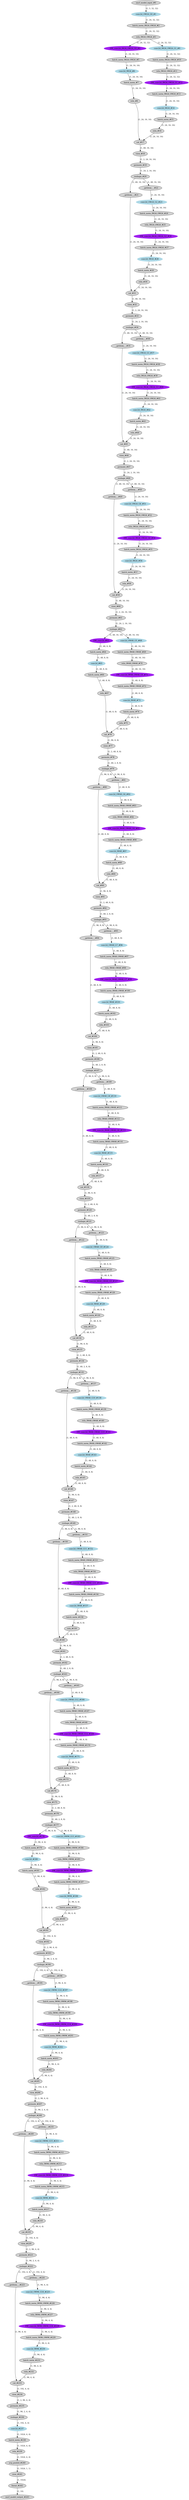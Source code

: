 strict digraph  {
"0 /nncf_model_input_0" [id=0, label="nncf_model_input_#0", style=filled, type=nncf_model_input];
"1 ShuffleNetV2/NNCFConv2d[conv1]/conv2d_0" [color=lightblue, id=1, label="conv2d_OW24_G0_#1", style=filled, type=conv2d];
"2 ShuffleNetV2/NNCFBatchNorm[bn1]/batch_norm_0" [id=2, label="batch_norm_IW24_OW24_#2", style=filled, type=batch_norm];
"3 ShuffleNetV2/relu_0" [id=3, label="relu_IW24_OW24_#3", style=filled, type=relu];
"4 ShuffleNetV2/Sequential[layer1]/DownBlock[0]/NNCFConv2d[conv1]/conv2d_0" [color=purple, id=4, label="DW_conv2d_IW24_OW24_G0_#4", style=filled, type=conv2d];
"5 ShuffleNetV2/Sequential[layer1]/DownBlock[0]/NNCFBatchNorm[bn1]/batch_norm_0" [id=5, label="batch_norm_IW24_OW24_#5", style=filled, type=batch_norm];
"6 ShuffleNetV2/Sequential[layer1]/DownBlock[0]/NNCFConv2d[conv2]/conv2d_0" [color=lightblue, id=6, label="conv2d_IW24_#6", style=filled, type=conv2d];
"7 ShuffleNetV2/Sequential[layer1]/DownBlock[0]/NNCFBatchNorm[bn2]/batch_norm_0" [id=7, label="batch_norm_#7", style=filled, type=batch_norm];
"8 ShuffleNetV2/Sequential[layer1]/DownBlock[0]/relu_0" [id=8, label="relu_#8", style=filled, type=relu];
"9 ShuffleNetV2/Sequential[layer1]/DownBlock[0]/NNCFConv2d[conv3]/conv2d_0" [color=lightblue, id=9, label="conv2d_IW24_OW24_G1_#9", style=filled, type=conv2d];
"10 ShuffleNetV2/Sequential[layer1]/DownBlock[0]/NNCFBatchNorm[bn3]/batch_norm_0" [id=10, label="batch_norm_IW24_OW24_#10", style=filled, type=batch_norm];
"11 ShuffleNetV2/Sequential[layer1]/DownBlock[0]/relu_1" [id=11, label="relu_IW24_OW24_#11", style=filled, type=relu];
"12 ShuffleNetV2/Sequential[layer1]/DownBlock[0]/NNCFConv2d[conv4]/conv2d_0" [color=purple, id=12, label="DW_conv2d_IW24_OW24_G1_#12", style=filled, type=conv2d];
"13 ShuffleNetV2/Sequential[layer1]/DownBlock[0]/NNCFBatchNorm[bn4]/batch_norm_0" [id=13, label="batch_norm_IW24_OW24_#13", style=filled, type=batch_norm];
"14 ShuffleNetV2/Sequential[layer1]/DownBlock[0]/NNCFConv2d[conv5]/conv2d_0" [color=lightblue, id=14, label="conv2d_IW24_#14", style=filled, type=conv2d];
"15 ShuffleNetV2/Sequential[layer1]/DownBlock[0]/NNCFBatchNorm[bn5]/batch_norm_0" [id=15, label="batch_norm_#15", style=filled, type=batch_norm];
"16 ShuffleNetV2/Sequential[layer1]/DownBlock[0]/relu_2" [id=16, label="relu_#16", style=filled, type=relu];
"17 ShuffleNetV2/Sequential[layer1]/DownBlock[0]/cat_0" [id=17, label="cat_#17", style=filled, type=cat];
"18 ShuffleNetV2/Sequential[layer1]/DownBlock[0]/ShuffleBlock[shuffle]/view_0" [id=18, label="view_#18", style=filled, type=view];
"19 ShuffleNetV2/Sequential[layer1]/DownBlock[0]/ShuffleBlock[shuffle]/permute_0" [id=19, label="permute_#19", style=filled, type=permute];
"20 ShuffleNetV2/Sequential[layer1]/DownBlock[0]/ShuffleBlock[shuffle]/reshape_0" [id=20, label="reshape_#20", style=filled, type=reshape];
"21 ShuffleNetV2/Sequential[layer1]/BasicBlock[1]/SplitBlock[split]/__getitem___0" [id=21, label="__getitem___#21", style=filled, type=__getitem__];
"22 ShuffleNetV2/Sequential[layer1]/BasicBlock[1]/SplitBlock[split]/__getitem___1" [id=22, label="__getitem___#22", style=filled, type=__getitem__];
"23 ShuffleNetV2/Sequential[layer1]/BasicBlock[1]/NNCFConv2d[conv1]/conv2d_0" [color=lightblue, id=23, label="conv2d_OW24_G2_#23", style=filled, type=conv2d];
"24 ShuffleNetV2/Sequential[layer1]/BasicBlock[1]/NNCFBatchNorm[bn1]/batch_norm_0" [id=24, label="batch_norm_IW24_OW24_#24", style=filled, type=batch_norm];
"25 ShuffleNetV2/Sequential[layer1]/BasicBlock[1]/relu_0" [id=25, label="relu_IW24_OW24_#25", style=filled, type=relu];
"26 ShuffleNetV2/Sequential[layer1]/BasicBlock[1]/NNCFConv2d[conv2]/conv2d_0" [color=purple, id=26, label="DW_conv2d_IW24_OW24_G2_#26", style=filled, type=conv2d];
"27 ShuffleNetV2/Sequential[layer1]/BasicBlock[1]/NNCFBatchNorm[bn2]/batch_norm_0" [id=27, label="batch_norm_IW24_OW24_#27", style=filled, type=batch_norm];
"28 ShuffleNetV2/Sequential[layer1]/BasicBlock[1]/NNCFConv2d[conv3]/conv2d_0" [color=lightblue, id=28, label="conv2d_IW24_#28", style=filled, type=conv2d];
"29 ShuffleNetV2/Sequential[layer1]/BasicBlock[1]/NNCFBatchNorm[bn3]/batch_norm_0" [id=29, label="batch_norm_#29", style=filled, type=batch_norm];
"30 ShuffleNetV2/Sequential[layer1]/BasicBlock[1]/relu_1" [id=30, label="relu_#30", style=filled, type=relu];
"31 ShuffleNetV2/Sequential[layer1]/BasicBlock[1]/cat_0" [id=31, label="cat_#31", style=filled, type=cat];
"32 ShuffleNetV2/Sequential[layer1]/BasicBlock[1]/ShuffleBlock[shuffle]/view_0" [id=32, label="view_#32", style=filled, type=view];
"33 ShuffleNetV2/Sequential[layer1]/BasicBlock[1]/ShuffleBlock[shuffle]/permute_0" [id=33, label="permute_#33", style=filled, type=permute];
"34 ShuffleNetV2/Sequential[layer1]/BasicBlock[1]/ShuffleBlock[shuffle]/reshape_0" [id=34, label="reshape_#34", style=filled, type=reshape];
"35 ShuffleNetV2/Sequential[layer1]/BasicBlock[2]/SplitBlock[split]/__getitem___0" [id=35, label="__getitem___#35", style=filled, type=__getitem__];
"36 ShuffleNetV2/Sequential[layer1]/BasicBlock[2]/SplitBlock[split]/__getitem___1" [id=36, label="__getitem___#36", style=filled, type=__getitem__];
"37 ShuffleNetV2/Sequential[layer1]/BasicBlock[2]/NNCFConv2d[conv1]/conv2d_0" [color=lightblue, id=37, label="conv2d_OW24_G3_#37", style=filled, type=conv2d];
"38 ShuffleNetV2/Sequential[layer1]/BasicBlock[2]/NNCFBatchNorm[bn1]/batch_norm_0" [id=38, label="batch_norm_IW24_OW24_#38", style=filled, type=batch_norm];
"39 ShuffleNetV2/Sequential[layer1]/BasicBlock[2]/relu_0" [id=39, label="relu_IW24_OW24_#39", style=filled, type=relu];
"40 ShuffleNetV2/Sequential[layer1]/BasicBlock[2]/NNCFConv2d[conv2]/conv2d_0" [color=purple, id=40, label="DW_conv2d_IW24_OW24_G3_#40", style=filled, type=conv2d];
"41 ShuffleNetV2/Sequential[layer1]/BasicBlock[2]/NNCFBatchNorm[bn2]/batch_norm_0" [id=41, label="batch_norm_IW24_OW24_#41", style=filled, type=batch_norm];
"42 ShuffleNetV2/Sequential[layer1]/BasicBlock[2]/NNCFConv2d[conv3]/conv2d_0" [color=lightblue, id=42, label="conv2d_IW24_#42", style=filled, type=conv2d];
"43 ShuffleNetV2/Sequential[layer1]/BasicBlock[2]/NNCFBatchNorm[bn3]/batch_norm_0" [id=43, label="batch_norm_#43", style=filled, type=batch_norm];
"44 ShuffleNetV2/Sequential[layer1]/BasicBlock[2]/relu_1" [id=44, label="relu_#44", style=filled, type=relu];
"45 ShuffleNetV2/Sequential[layer1]/BasicBlock[2]/cat_0" [id=45, label="cat_#45", style=filled, type=cat];
"46 ShuffleNetV2/Sequential[layer1]/BasicBlock[2]/ShuffleBlock[shuffle]/view_0" [id=46, label="view_#46", style=filled, type=view];
"47 ShuffleNetV2/Sequential[layer1]/BasicBlock[2]/ShuffleBlock[shuffle]/permute_0" [id=47, label="permute_#47", style=filled, type=permute];
"48 ShuffleNetV2/Sequential[layer1]/BasicBlock[2]/ShuffleBlock[shuffle]/reshape_0" [id=48, label="reshape_#48", style=filled, type=reshape];
"49 ShuffleNetV2/Sequential[layer1]/BasicBlock[3]/SplitBlock[split]/__getitem___0" [id=49, label="__getitem___#49", style=filled, type=__getitem__];
"50 ShuffleNetV2/Sequential[layer1]/BasicBlock[3]/SplitBlock[split]/__getitem___1" [id=50, label="__getitem___#50", style=filled, type=__getitem__];
"51 ShuffleNetV2/Sequential[layer1]/BasicBlock[3]/NNCFConv2d[conv1]/conv2d_0" [color=lightblue, id=51, label="conv2d_OW24_G4_#51", style=filled, type=conv2d];
"52 ShuffleNetV2/Sequential[layer1]/BasicBlock[3]/NNCFBatchNorm[bn1]/batch_norm_0" [id=52, label="batch_norm_IW24_OW24_#52", style=filled, type=batch_norm];
"53 ShuffleNetV2/Sequential[layer1]/BasicBlock[3]/relu_0" [id=53, label="relu_IW24_OW24_#53", style=filled, type=relu];
"54 ShuffleNetV2/Sequential[layer1]/BasicBlock[3]/NNCFConv2d[conv2]/conv2d_0" [color=purple, id=54, label="DW_conv2d_IW24_OW24_G4_#54", style=filled, type=conv2d];
"55 ShuffleNetV2/Sequential[layer1]/BasicBlock[3]/NNCFBatchNorm[bn2]/batch_norm_0" [id=55, label="batch_norm_IW24_OW24_#55", style=filled, type=batch_norm];
"56 ShuffleNetV2/Sequential[layer1]/BasicBlock[3]/NNCFConv2d[conv3]/conv2d_0" [color=lightblue, id=56, label="conv2d_IW24_#56", style=filled, type=conv2d];
"57 ShuffleNetV2/Sequential[layer1]/BasicBlock[3]/NNCFBatchNorm[bn3]/batch_norm_0" [id=57, label="batch_norm_#57", style=filled, type=batch_norm];
"58 ShuffleNetV2/Sequential[layer1]/BasicBlock[3]/relu_1" [id=58, label="relu_#58", style=filled, type=relu];
"59 ShuffleNetV2/Sequential[layer1]/BasicBlock[3]/cat_0" [id=59, label="cat_#59", style=filled, type=cat];
"60 ShuffleNetV2/Sequential[layer1]/BasicBlock[3]/ShuffleBlock[shuffle]/view_0" [id=60, label="view_#60", style=filled, type=view];
"61 ShuffleNetV2/Sequential[layer1]/BasicBlock[3]/ShuffleBlock[shuffle]/permute_0" [id=61, label="permute_#61", style=filled, type=permute];
"62 ShuffleNetV2/Sequential[layer1]/BasicBlock[3]/ShuffleBlock[shuffle]/reshape_0" [id=62, label="reshape_#62", style=filled, type=reshape];
"63 ShuffleNetV2/Sequential[layer2]/DownBlock[0]/NNCFConv2d[conv1]/conv2d_0" [color=purple, id=63, label="DW_conv2d_#63", style=filled, type=conv2d];
"64 ShuffleNetV2/Sequential[layer2]/DownBlock[0]/NNCFBatchNorm[bn1]/batch_norm_0" [id=64, label="batch_norm_#64", style=filled, type=batch_norm];
"65 ShuffleNetV2/Sequential[layer2]/DownBlock[0]/NNCFConv2d[conv2]/conv2d_0" [color=lightblue, id=65, label="conv2d_#65", style=filled, type=conv2d];
"66 ShuffleNetV2/Sequential[layer2]/DownBlock[0]/NNCFBatchNorm[bn2]/batch_norm_0" [id=66, label="batch_norm_#66", style=filled, type=batch_norm];
"67 ShuffleNetV2/Sequential[layer2]/DownBlock[0]/relu_0" [id=67, label="relu_#67", style=filled, type=relu];
"68 ShuffleNetV2/Sequential[layer2]/DownBlock[0]/NNCFConv2d[conv3]/conv2d_0" [color=lightblue, id=68, label="conv2d_OW48_G5_#68", style=filled, type=conv2d];
"69 ShuffleNetV2/Sequential[layer2]/DownBlock[0]/NNCFBatchNorm[bn3]/batch_norm_0" [id=69, label="batch_norm_IW48_OW48_#69", style=filled, type=batch_norm];
"70 ShuffleNetV2/Sequential[layer2]/DownBlock[0]/relu_1" [id=70, label="relu_IW48_OW48_#70", style=filled, type=relu];
"71 ShuffleNetV2/Sequential[layer2]/DownBlock[0]/NNCFConv2d[conv4]/conv2d_0" [color=purple, id=71, label="DW_conv2d_IW48_OW48_G5_#71", style=filled, type=conv2d];
"72 ShuffleNetV2/Sequential[layer2]/DownBlock[0]/NNCFBatchNorm[bn4]/batch_norm_0" [id=72, label="batch_norm_IW48_OW48_#72", style=filled, type=batch_norm];
"73 ShuffleNetV2/Sequential[layer2]/DownBlock[0]/NNCFConv2d[conv5]/conv2d_0" [color=lightblue, id=73, label="conv2d_IW48_#73", style=filled, type=conv2d];
"74 ShuffleNetV2/Sequential[layer2]/DownBlock[0]/NNCFBatchNorm[bn5]/batch_norm_0" [id=74, label="batch_norm_#74", style=filled, type=batch_norm];
"75 ShuffleNetV2/Sequential[layer2]/DownBlock[0]/relu_2" [id=75, label="relu_#75", style=filled, type=relu];
"76 ShuffleNetV2/Sequential[layer2]/DownBlock[0]/cat_0" [id=76, label="cat_#76", style=filled, type=cat];
"77 ShuffleNetV2/Sequential[layer2]/DownBlock[0]/ShuffleBlock[shuffle]/view_0" [id=77, label="view_#77", style=filled, type=view];
"78 ShuffleNetV2/Sequential[layer2]/DownBlock[0]/ShuffleBlock[shuffle]/permute_0" [id=78, label="permute_#78", style=filled, type=permute];
"79 ShuffleNetV2/Sequential[layer2]/DownBlock[0]/ShuffleBlock[shuffle]/reshape_0" [id=79, label="reshape_#79", style=filled, type=reshape];
"80 ShuffleNetV2/Sequential[layer2]/BasicBlock[1]/SplitBlock[split]/__getitem___0" [id=80, label="__getitem___#80", style=filled, type=__getitem__];
"81 ShuffleNetV2/Sequential[layer2]/BasicBlock[1]/SplitBlock[split]/__getitem___1" [id=81, label="__getitem___#81", style=filled, type=__getitem__];
"82 ShuffleNetV2/Sequential[layer2]/BasicBlock[1]/NNCFConv2d[conv1]/conv2d_0" [color=lightblue, id=82, label="conv2d_OW48_G6_#82", style=filled, type=conv2d];
"83 ShuffleNetV2/Sequential[layer2]/BasicBlock[1]/NNCFBatchNorm[bn1]/batch_norm_0" [id=83, label="batch_norm_IW48_OW48_#83", style=filled, type=batch_norm];
"84 ShuffleNetV2/Sequential[layer2]/BasicBlock[1]/relu_0" [id=84, label="relu_IW48_OW48_#84", style=filled, type=relu];
"85 ShuffleNetV2/Sequential[layer2]/BasicBlock[1]/NNCFConv2d[conv2]/conv2d_0" [color=purple, id=85, label="DW_conv2d_IW48_OW48_G6_#85", style=filled, type=conv2d];
"86 ShuffleNetV2/Sequential[layer2]/BasicBlock[1]/NNCFBatchNorm[bn2]/batch_norm_0" [id=86, label="batch_norm_IW48_OW48_#86", style=filled, type=batch_norm];
"87 ShuffleNetV2/Sequential[layer2]/BasicBlock[1]/NNCFConv2d[conv3]/conv2d_0" [color=lightblue, id=87, label="conv2d_IW48_#87", style=filled, type=conv2d];
"88 ShuffleNetV2/Sequential[layer2]/BasicBlock[1]/NNCFBatchNorm[bn3]/batch_norm_0" [id=88, label="batch_norm_#88", style=filled, type=batch_norm];
"89 ShuffleNetV2/Sequential[layer2]/BasicBlock[1]/relu_1" [id=89, label="relu_#89", style=filled, type=relu];
"90 ShuffleNetV2/Sequential[layer2]/BasicBlock[1]/cat_0" [id=90, label="cat_#90", style=filled, type=cat];
"91 ShuffleNetV2/Sequential[layer2]/BasicBlock[1]/ShuffleBlock[shuffle]/view_0" [id=91, label="view_#91", style=filled, type=view];
"92 ShuffleNetV2/Sequential[layer2]/BasicBlock[1]/ShuffleBlock[shuffle]/permute_0" [id=92, label="permute_#92", style=filled, type=permute];
"93 ShuffleNetV2/Sequential[layer2]/BasicBlock[1]/ShuffleBlock[shuffle]/reshape_0" [id=93, label="reshape_#93", style=filled, type=reshape];
"94 ShuffleNetV2/Sequential[layer2]/BasicBlock[2]/SplitBlock[split]/__getitem___0" [id=94, label="__getitem___#94", style=filled, type=__getitem__];
"95 ShuffleNetV2/Sequential[layer2]/BasicBlock[2]/SplitBlock[split]/__getitem___1" [id=95, label="__getitem___#95", style=filled, type=__getitem__];
"96 ShuffleNetV2/Sequential[layer2]/BasicBlock[2]/NNCFConv2d[conv1]/conv2d_0" [color=lightblue, id=96, label="conv2d_OW48_G7_#96", style=filled, type=conv2d];
"97 ShuffleNetV2/Sequential[layer2]/BasicBlock[2]/NNCFBatchNorm[bn1]/batch_norm_0" [id=97, label="batch_norm_IW48_OW48_#97", style=filled, type=batch_norm];
"98 ShuffleNetV2/Sequential[layer2]/BasicBlock[2]/relu_0" [id=98, label="relu_IW48_OW48_#98", style=filled, type=relu];
"99 ShuffleNetV2/Sequential[layer2]/BasicBlock[2]/NNCFConv2d[conv2]/conv2d_0" [color=purple, id=99, label="DW_conv2d_IW48_OW48_G7_#99", style=filled, type=conv2d];
"100 ShuffleNetV2/Sequential[layer2]/BasicBlock[2]/NNCFBatchNorm[bn2]/batch_norm_0" [id=100, label="batch_norm_IW48_OW48_#100", style=filled, type=batch_norm];
"101 ShuffleNetV2/Sequential[layer2]/BasicBlock[2]/NNCFConv2d[conv3]/conv2d_0" [color=lightblue, id=101, label="conv2d_IW48_#101", style=filled, type=conv2d];
"102 ShuffleNetV2/Sequential[layer2]/BasicBlock[2]/NNCFBatchNorm[bn3]/batch_norm_0" [id=102, label="batch_norm_#102", style=filled, type=batch_norm];
"103 ShuffleNetV2/Sequential[layer2]/BasicBlock[2]/relu_1" [id=103, label="relu_#103", style=filled, type=relu];
"104 ShuffleNetV2/Sequential[layer2]/BasicBlock[2]/cat_0" [id=104, label="cat_#104", style=filled, type=cat];
"105 ShuffleNetV2/Sequential[layer2]/BasicBlock[2]/ShuffleBlock[shuffle]/view_0" [id=105, label="view_#105", style=filled, type=view];
"106 ShuffleNetV2/Sequential[layer2]/BasicBlock[2]/ShuffleBlock[shuffle]/permute_0" [id=106, label="permute_#106", style=filled, type=permute];
"107 ShuffleNetV2/Sequential[layer2]/BasicBlock[2]/ShuffleBlock[shuffle]/reshape_0" [id=107, label="reshape_#107", style=filled, type=reshape];
"108 ShuffleNetV2/Sequential[layer2]/BasicBlock[3]/SplitBlock[split]/__getitem___0" [id=108, label="__getitem___#108", style=filled, type=__getitem__];
"109 ShuffleNetV2/Sequential[layer2]/BasicBlock[3]/SplitBlock[split]/__getitem___1" [id=109, label="__getitem___#109", style=filled, type=__getitem__];
"110 ShuffleNetV2/Sequential[layer2]/BasicBlock[3]/NNCFConv2d[conv1]/conv2d_0" [color=lightblue, id=110, label="conv2d_OW48_G8_#110", style=filled, type=conv2d];
"111 ShuffleNetV2/Sequential[layer2]/BasicBlock[3]/NNCFBatchNorm[bn1]/batch_norm_0" [id=111, label="batch_norm_IW48_OW48_#111", style=filled, type=batch_norm];
"112 ShuffleNetV2/Sequential[layer2]/BasicBlock[3]/relu_0" [id=112, label="relu_IW48_OW48_#112", style=filled, type=relu];
"113 ShuffleNetV2/Sequential[layer2]/BasicBlock[3]/NNCFConv2d[conv2]/conv2d_0" [color=purple, id=113, label="DW_conv2d_IW48_OW48_G8_#113", style=filled, type=conv2d];
"114 ShuffleNetV2/Sequential[layer2]/BasicBlock[3]/NNCFBatchNorm[bn2]/batch_norm_0" [id=114, label="batch_norm_IW48_OW48_#114", style=filled, type=batch_norm];
"115 ShuffleNetV2/Sequential[layer2]/BasicBlock[3]/NNCFConv2d[conv3]/conv2d_0" [color=lightblue, id=115, label="conv2d_IW48_#115", style=filled, type=conv2d];
"116 ShuffleNetV2/Sequential[layer2]/BasicBlock[3]/NNCFBatchNorm[bn3]/batch_norm_0" [id=116, label="batch_norm_#116", style=filled, type=batch_norm];
"117 ShuffleNetV2/Sequential[layer2]/BasicBlock[3]/relu_1" [id=117, label="relu_#117", style=filled, type=relu];
"118 ShuffleNetV2/Sequential[layer2]/BasicBlock[3]/cat_0" [id=118, label="cat_#118", style=filled, type=cat];
"119 ShuffleNetV2/Sequential[layer2]/BasicBlock[3]/ShuffleBlock[shuffle]/view_0" [id=119, label="view_#119", style=filled, type=view];
"120 ShuffleNetV2/Sequential[layer2]/BasicBlock[3]/ShuffleBlock[shuffle]/permute_0" [id=120, label="permute_#120", style=filled, type=permute];
"121 ShuffleNetV2/Sequential[layer2]/BasicBlock[3]/ShuffleBlock[shuffle]/reshape_0" [id=121, label="reshape_#121", style=filled, type=reshape];
"122 ShuffleNetV2/Sequential[layer2]/BasicBlock[4]/SplitBlock[split]/__getitem___0" [id=122, label="__getitem___#122", style=filled, type=__getitem__];
"123 ShuffleNetV2/Sequential[layer2]/BasicBlock[4]/SplitBlock[split]/__getitem___1" [id=123, label="__getitem___#123", style=filled, type=__getitem__];
"124 ShuffleNetV2/Sequential[layer2]/BasicBlock[4]/NNCFConv2d[conv1]/conv2d_0" [color=lightblue, id=124, label="conv2d_OW48_G9_#124", style=filled, type=conv2d];
"125 ShuffleNetV2/Sequential[layer2]/BasicBlock[4]/NNCFBatchNorm[bn1]/batch_norm_0" [id=125, label="batch_norm_IW48_OW48_#125", style=filled, type=batch_norm];
"126 ShuffleNetV2/Sequential[layer2]/BasicBlock[4]/relu_0" [id=126, label="relu_IW48_OW48_#126", style=filled, type=relu];
"127 ShuffleNetV2/Sequential[layer2]/BasicBlock[4]/NNCFConv2d[conv2]/conv2d_0" [color=purple, id=127, label="DW_conv2d_IW48_OW48_G9_#127", style=filled, type=conv2d];
"128 ShuffleNetV2/Sequential[layer2]/BasicBlock[4]/NNCFBatchNorm[bn2]/batch_norm_0" [id=128, label="batch_norm_IW48_OW48_#128", style=filled, type=batch_norm];
"129 ShuffleNetV2/Sequential[layer2]/BasicBlock[4]/NNCFConv2d[conv3]/conv2d_0" [color=lightblue, id=129, label="conv2d_IW48_#129", style=filled, type=conv2d];
"130 ShuffleNetV2/Sequential[layer2]/BasicBlock[4]/NNCFBatchNorm[bn3]/batch_norm_0" [id=130, label="batch_norm_#130", style=filled, type=batch_norm];
"131 ShuffleNetV2/Sequential[layer2]/BasicBlock[4]/relu_1" [id=131, label="relu_#131", style=filled, type=relu];
"132 ShuffleNetV2/Sequential[layer2]/BasicBlock[4]/cat_0" [id=132, label="cat_#132", style=filled, type=cat];
"133 ShuffleNetV2/Sequential[layer2]/BasicBlock[4]/ShuffleBlock[shuffle]/view_0" [id=133, label="view_#133", style=filled, type=view];
"134 ShuffleNetV2/Sequential[layer2]/BasicBlock[4]/ShuffleBlock[shuffle]/permute_0" [id=134, label="permute_#134", style=filled, type=permute];
"135 ShuffleNetV2/Sequential[layer2]/BasicBlock[4]/ShuffleBlock[shuffle]/reshape_0" [id=135, label="reshape_#135", style=filled, type=reshape];
"136 ShuffleNetV2/Sequential[layer2]/BasicBlock[5]/SplitBlock[split]/__getitem___0" [id=136, label="__getitem___#136", style=filled, type=__getitem__];
"137 ShuffleNetV2/Sequential[layer2]/BasicBlock[5]/SplitBlock[split]/__getitem___1" [id=137, label="__getitem___#137", style=filled, type=__getitem__];
"138 ShuffleNetV2/Sequential[layer2]/BasicBlock[5]/NNCFConv2d[conv1]/conv2d_0" [color=lightblue, id=138, label="conv2d_OW48_G10_#138", style=filled, type=conv2d];
"139 ShuffleNetV2/Sequential[layer2]/BasicBlock[5]/NNCFBatchNorm[bn1]/batch_norm_0" [id=139, label="batch_norm_IW48_OW48_#139", style=filled, type=batch_norm];
"140 ShuffleNetV2/Sequential[layer2]/BasicBlock[5]/relu_0" [id=140, label="relu_IW48_OW48_#140", style=filled, type=relu];
"141 ShuffleNetV2/Sequential[layer2]/BasicBlock[5]/NNCFConv2d[conv2]/conv2d_0" [color=purple, id=141, label="DW_conv2d_IW48_OW48_G10_#141", style=filled, type=conv2d];
"142 ShuffleNetV2/Sequential[layer2]/BasicBlock[5]/NNCFBatchNorm[bn2]/batch_norm_0" [id=142, label="batch_norm_IW48_OW48_#142", style=filled, type=batch_norm];
"143 ShuffleNetV2/Sequential[layer2]/BasicBlock[5]/NNCFConv2d[conv3]/conv2d_0" [color=lightblue, id=143, label="conv2d_IW48_#143", style=filled, type=conv2d];
"144 ShuffleNetV2/Sequential[layer2]/BasicBlock[5]/NNCFBatchNorm[bn3]/batch_norm_0" [id=144, label="batch_norm_#144", style=filled, type=batch_norm];
"145 ShuffleNetV2/Sequential[layer2]/BasicBlock[5]/relu_1" [id=145, label="relu_#145", style=filled, type=relu];
"146 ShuffleNetV2/Sequential[layer2]/BasicBlock[5]/cat_0" [id=146, label="cat_#146", style=filled, type=cat];
"147 ShuffleNetV2/Sequential[layer2]/BasicBlock[5]/ShuffleBlock[shuffle]/view_0" [id=147, label="view_#147", style=filled, type=view];
"148 ShuffleNetV2/Sequential[layer2]/BasicBlock[5]/ShuffleBlock[shuffle]/permute_0" [id=148, label="permute_#148", style=filled, type=permute];
"149 ShuffleNetV2/Sequential[layer2]/BasicBlock[5]/ShuffleBlock[shuffle]/reshape_0" [id=149, label="reshape_#149", style=filled, type=reshape];
"150 ShuffleNetV2/Sequential[layer2]/BasicBlock[6]/SplitBlock[split]/__getitem___0" [id=150, label="__getitem___#150", style=filled, type=__getitem__];
"151 ShuffleNetV2/Sequential[layer2]/BasicBlock[6]/SplitBlock[split]/__getitem___1" [id=151, label="__getitem___#151", style=filled, type=__getitem__];
"152 ShuffleNetV2/Sequential[layer2]/BasicBlock[6]/NNCFConv2d[conv1]/conv2d_0" [color=lightblue, id=152, label="conv2d_OW48_G11_#152", style=filled, type=conv2d];
"153 ShuffleNetV2/Sequential[layer2]/BasicBlock[6]/NNCFBatchNorm[bn1]/batch_norm_0" [id=153, label="batch_norm_IW48_OW48_#153", style=filled, type=batch_norm];
"154 ShuffleNetV2/Sequential[layer2]/BasicBlock[6]/relu_0" [id=154, label="relu_IW48_OW48_#154", style=filled, type=relu];
"155 ShuffleNetV2/Sequential[layer2]/BasicBlock[6]/NNCFConv2d[conv2]/conv2d_0" [color=purple, id=155, label="DW_conv2d_IW48_OW48_G11_#155", style=filled, type=conv2d];
"156 ShuffleNetV2/Sequential[layer2]/BasicBlock[6]/NNCFBatchNorm[bn2]/batch_norm_0" [id=156, label="batch_norm_IW48_OW48_#156", style=filled, type=batch_norm];
"157 ShuffleNetV2/Sequential[layer2]/BasicBlock[6]/NNCFConv2d[conv3]/conv2d_0" [color=lightblue, id=157, label="conv2d_IW48_#157", style=filled, type=conv2d];
"158 ShuffleNetV2/Sequential[layer2]/BasicBlock[6]/NNCFBatchNorm[bn3]/batch_norm_0" [id=158, label="batch_norm_#158", style=filled, type=batch_norm];
"159 ShuffleNetV2/Sequential[layer2]/BasicBlock[6]/relu_1" [id=159, label="relu_#159", style=filled, type=relu];
"160 ShuffleNetV2/Sequential[layer2]/BasicBlock[6]/cat_0" [id=160, label="cat_#160", style=filled, type=cat];
"161 ShuffleNetV2/Sequential[layer2]/BasicBlock[6]/ShuffleBlock[shuffle]/view_0" [id=161, label="view_#161", style=filled, type=view];
"162 ShuffleNetV2/Sequential[layer2]/BasicBlock[6]/ShuffleBlock[shuffle]/permute_0" [id=162, label="permute_#162", style=filled, type=permute];
"163 ShuffleNetV2/Sequential[layer2]/BasicBlock[6]/ShuffleBlock[shuffle]/reshape_0" [id=163, label="reshape_#163", style=filled, type=reshape];
"164 ShuffleNetV2/Sequential[layer2]/BasicBlock[7]/SplitBlock[split]/__getitem___0" [id=164, label="__getitem___#164", style=filled, type=__getitem__];
"165 ShuffleNetV2/Sequential[layer2]/BasicBlock[7]/SplitBlock[split]/__getitem___1" [id=165, label="__getitem___#165", style=filled, type=__getitem__];
"166 ShuffleNetV2/Sequential[layer2]/BasicBlock[7]/NNCFConv2d[conv1]/conv2d_0" [color=lightblue, id=166, label="conv2d_OW48_G12_#166", style=filled, type=conv2d];
"167 ShuffleNetV2/Sequential[layer2]/BasicBlock[7]/NNCFBatchNorm[bn1]/batch_norm_0" [id=167, label="batch_norm_IW48_OW48_#167", style=filled, type=batch_norm];
"168 ShuffleNetV2/Sequential[layer2]/BasicBlock[7]/relu_0" [id=168, label="relu_IW48_OW48_#168", style=filled, type=relu];
"169 ShuffleNetV2/Sequential[layer2]/BasicBlock[7]/NNCFConv2d[conv2]/conv2d_0" [color=purple, id=169, label="DW_conv2d_IW48_OW48_G12_#169", style=filled, type=conv2d];
"170 ShuffleNetV2/Sequential[layer2]/BasicBlock[7]/NNCFBatchNorm[bn2]/batch_norm_0" [id=170, label="batch_norm_IW48_OW48_#170", style=filled, type=batch_norm];
"171 ShuffleNetV2/Sequential[layer2]/BasicBlock[7]/NNCFConv2d[conv3]/conv2d_0" [color=lightblue, id=171, label="conv2d_IW48_#171", style=filled, type=conv2d];
"172 ShuffleNetV2/Sequential[layer2]/BasicBlock[7]/NNCFBatchNorm[bn3]/batch_norm_0" [id=172, label="batch_norm_#172", style=filled, type=batch_norm];
"173 ShuffleNetV2/Sequential[layer2]/BasicBlock[7]/relu_1" [id=173, label="relu_#173", style=filled, type=relu];
"174 ShuffleNetV2/Sequential[layer2]/BasicBlock[7]/cat_0" [id=174, label="cat_#174", style=filled, type=cat];
"175 ShuffleNetV2/Sequential[layer2]/BasicBlock[7]/ShuffleBlock[shuffle]/view_0" [id=175, label="view_#175", style=filled, type=view];
"176 ShuffleNetV2/Sequential[layer2]/BasicBlock[7]/ShuffleBlock[shuffle]/permute_0" [id=176, label="permute_#176", style=filled, type=permute];
"177 ShuffleNetV2/Sequential[layer2]/BasicBlock[7]/ShuffleBlock[shuffle]/reshape_0" [id=177, label="reshape_#177", style=filled, type=reshape];
"178 ShuffleNetV2/Sequential[layer3]/DownBlock[0]/NNCFConv2d[conv1]/conv2d_0" [color=purple, id=178, label="DW_conv2d_#178", style=filled, type=conv2d];
"179 ShuffleNetV2/Sequential[layer3]/DownBlock[0]/NNCFBatchNorm[bn1]/batch_norm_0" [id=179, label="batch_norm_#179", style=filled, type=batch_norm];
"180 ShuffleNetV2/Sequential[layer3]/DownBlock[0]/NNCFConv2d[conv2]/conv2d_0" [color=lightblue, id=180, label="conv2d_#180", style=filled, type=conv2d];
"181 ShuffleNetV2/Sequential[layer3]/DownBlock[0]/NNCFBatchNorm[bn2]/batch_norm_0" [id=181, label="batch_norm_#181", style=filled, type=batch_norm];
"182 ShuffleNetV2/Sequential[layer3]/DownBlock[0]/relu_0" [id=182, label="relu_#182", style=filled, type=relu];
"183 ShuffleNetV2/Sequential[layer3]/DownBlock[0]/NNCFConv2d[conv3]/conv2d_0" [color=lightblue, id=183, label="conv2d_OW96_G13_#183", style=filled, type=conv2d];
"184 ShuffleNetV2/Sequential[layer3]/DownBlock[0]/NNCFBatchNorm[bn3]/batch_norm_0" [id=184, label="batch_norm_IW96_OW96_#184", style=filled, type=batch_norm];
"185 ShuffleNetV2/Sequential[layer3]/DownBlock[0]/relu_1" [id=185, label="relu_IW96_OW96_#185", style=filled, type=relu];
"186 ShuffleNetV2/Sequential[layer3]/DownBlock[0]/NNCFConv2d[conv4]/conv2d_0" [color=purple, id=186, label="DW_conv2d_IW96_OW96_G13_#186", style=filled, type=conv2d];
"187 ShuffleNetV2/Sequential[layer3]/DownBlock[0]/NNCFBatchNorm[bn4]/batch_norm_0" [id=187, label="batch_norm_IW96_OW96_#187", style=filled, type=batch_norm];
"188 ShuffleNetV2/Sequential[layer3]/DownBlock[0]/NNCFConv2d[conv5]/conv2d_0" [color=lightblue, id=188, label="conv2d_IW96_#188", style=filled, type=conv2d];
"189 ShuffleNetV2/Sequential[layer3]/DownBlock[0]/NNCFBatchNorm[bn5]/batch_norm_0" [id=189, label="batch_norm_#189", style=filled, type=batch_norm];
"190 ShuffleNetV2/Sequential[layer3]/DownBlock[0]/relu_2" [id=190, label="relu_#190", style=filled, type=relu];
"191 ShuffleNetV2/Sequential[layer3]/DownBlock[0]/cat_0" [id=191, label="cat_#191", style=filled, type=cat];
"192 ShuffleNetV2/Sequential[layer3]/DownBlock[0]/ShuffleBlock[shuffle]/view_0" [id=192, label="view_#192", style=filled, type=view];
"193 ShuffleNetV2/Sequential[layer3]/DownBlock[0]/ShuffleBlock[shuffle]/permute_0" [id=193, label="permute_#193", style=filled, type=permute];
"194 ShuffleNetV2/Sequential[layer3]/DownBlock[0]/ShuffleBlock[shuffle]/reshape_0" [id=194, label="reshape_#194", style=filled, type=reshape];
"195 ShuffleNetV2/Sequential[layer3]/BasicBlock[1]/SplitBlock[split]/__getitem___0" [id=195, label="__getitem___#195", style=filled, type=__getitem__];
"196 ShuffleNetV2/Sequential[layer3]/BasicBlock[1]/SplitBlock[split]/__getitem___1" [id=196, label="__getitem___#196", style=filled, type=__getitem__];
"197 ShuffleNetV2/Sequential[layer3]/BasicBlock[1]/NNCFConv2d[conv1]/conv2d_0" [color=lightblue, id=197, label="conv2d_OW96_G14_#197", style=filled, type=conv2d];
"198 ShuffleNetV2/Sequential[layer3]/BasicBlock[1]/NNCFBatchNorm[bn1]/batch_norm_0" [id=198, label="batch_norm_IW96_OW96_#198", style=filled, type=batch_norm];
"199 ShuffleNetV2/Sequential[layer3]/BasicBlock[1]/relu_0" [id=199, label="relu_IW96_OW96_#199", style=filled, type=relu];
"200 ShuffleNetV2/Sequential[layer3]/BasicBlock[1]/NNCFConv2d[conv2]/conv2d_0" [color=purple, id=200, label="DW_conv2d_IW96_OW96_G14_#200", style=filled, type=conv2d];
"201 ShuffleNetV2/Sequential[layer3]/BasicBlock[1]/NNCFBatchNorm[bn2]/batch_norm_0" [id=201, label="batch_norm_IW96_OW96_#201", style=filled, type=batch_norm];
"202 ShuffleNetV2/Sequential[layer3]/BasicBlock[1]/NNCFConv2d[conv3]/conv2d_0" [color=lightblue, id=202, label="conv2d_IW96_#202", style=filled, type=conv2d];
"203 ShuffleNetV2/Sequential[layer3]/BasicBlock[1]/NNCFBatchNorm[bn3]/batch_norm_0" [id=203, label="batch_norm_#203", style=filled, type=batch_norm];
"204 ShuffleNetV2/Sequential[layer3]/BasicBlock[1]/relu_1" [id=204, label="relu_#204", style=filled, type=relu];
"205 ShuffleNetV2/Sequential[layer3]/BasicBlock[1]/cat_0" [id=205, label="cat_#205", style=filled, type=cat];
"206 ShuffleNetV2/Sequential[layer3]/BasicBlock[1]/ShuffleBlock[shuffle]/view_0" [id=206, label="view_#206", style=filled, type=view];
"207 ShuffleNetV2/Sequential[layer3]/BasicBlock[1]/ShuffleBlock[shuffle]/permute_0" [id=207, label="permute_#207", style=filled, type=permute];
"208 ShuffleNetV2/Sequential[layer3]/BasicBlock[1]/ShuffleBlock[shuffle]/reshape_0" [id=208, label="reshape_#208", style=filled, type=reshape];
"209 ShuffleNetV2/Sequential[layer3]/BasicBlock[2]/SplitBlock[split]/__getitem___0" [id=209, label="__getitem___#209", style=filled, type=__getitem__];
"210 ShuffleNetV2/Sequential[layer3]/BasicBlock[2]/SplitBlock[split]/__getitem___1" [id=210, label="__getitem___#210", style=filled, type=__getitem__];
"211 ShuffleNetV2/Sequential[layer3]/BasicBlock[2]/NNCFConv2d[conv1]/conv2d_0" [color=lightblue, id=211, label="conv2d_OW96_G15_#211", style=filled, type=conv2d];
"212 ShuffleNetV2/Sequential[layer3]/BasicBlock[2]/NNCFBatchNorm[bn1]/batch_norm_0" [id=212, label="batch_norm_IW96_OW96_#212", style=filled, type=batch_norm];
"213 ShuffleNetV2/Sequential[layer3]/BasicBlock[2]/relu_0" [id=213, label="relu_IW96_OW96_#213", style=filled, type=relu];
"214 ShuffleNetV2/Sequential[layer3]/BasicBlock[2]/NNCFConv2d[conv2]/conv2d_0" [color=purple, id=214, label="DW_conv2d_IW96_OW96_G15_#214", style=filled, type=conv2d];
"215 ShuffleNetV2/Sequential[layer3]/BasicBlock[2]/NNCFBatchNorm[bn2]/batch_norm_0" [id=215, label="batch_norm_IW96_OW96_#215", style=filled, type=batch_norm];
"216 ShuffleNetV2/Sequential[layer3]/BasicBlock[2]/NNCFConv2d[conv3]/conv2d_0" [color=lightblue, id=216, label="conv2d_IW96_#216", style=filled, type=conv2d];
"217 ShuffleNetV2/Sequential[layer3]/BasicBlock[2]/NNCFBatchNorm[bn3]/batch_norm_0" [id=217, label="batch_norm_#217", style=filled, type=batch_norm];
"218 ShuffleNetV2/Sequential[layer3]/BasicBlock[2]/relu_1" [id=218, label="relu_#218", style=filled, type=relu];
"219 ShuffleNetV2/Sequential[layer3]/BasicBlock[2]/cat_0" [id=219, label="cat_#219", style=filled, type=cat];
"220 ShuffleNetV2/Sequential[layer3]/BasicBlock[2]/ShuffleBlock[shuffle]/view_0" [id=220, label="view_#220", style=filled, type=view];
"221 ShuffleNetV2/Sequential[layer3]/BasicBlock[2]/ShuffleBlock[shuffle]/permute_0" [id=221, label="permute_#221", style=filled, type=permute];
"222 ShuffleNetV2/Sequential[layer3]/BasicBlock[2]/ShuffleBlock[shuffle]/reshape_0" [id=222, label="reshape_#222", style=filled, type=reshape];
"223 ShuffleNetV2/Sequential[layer3]/BasicBlock[3]/SplitBlock[split]/__getitem___0" [id=223, label="__getitem___#223", style=filled, type=__getitem__];
"224 ShuffleNetV2/Sequential[layer3]/BasicBlock[3]/SplitBlock[split]/__getitem___1" [id=224, label="__getitem___#224", style=filled, type=__getitem__];
"225 ShuffleNetV2/Sequential[layer3]/BasicBlock[3]/NNCFConv2d[conv1]/conv2d_0" [color=lightblue, id=225, label="conv2d_OW96_G16_#225", style=filled, type=conv2d];
"226 ShuffleNetV2/Sequential[layer3]/BasicBlock[3]/NNCFBatchNorm[bn1]/batch_norm_0" [id=226, label="batch_norm_IW96_OW96_#226", style=filled, type=batch_norm];
"227 ShuffleNetV2/Sequential[layer3]/BasicBlock[3]/relu_0" [id=227, label="relu_IW96_OW96_#227", style=filled, type=relu];
"228 ShuffleNetV2/Sequential[layer3]/BasicBlock[3]/NNCFConv2d[conv2]/conv2d_0" [color=purple, id=228, label="DW_conv2d_IW96_OW96_G16_#228", style=filled, type=conv2d];
"229 ShuffleNetV2/Sequential[layer3]/BasicBlock[3]/NNCFBatchNorm[bn2]/batch_norm_0" [id=229, label="batch_norm_IW96_OW96_#229", style=filled, type=batch_norm];
"230 ShuffleNetV2/Sequential[layer3]/BasicBlock[3]/NNCFConv2d[conv3]/conv2d_0" [color=lightblue, id=230, label="conv2d_IW96_#230", style=filled, type=conv2d];
"231 ShuffleNetV2/Sequential[layer3]/BasicBlock[3]/NNCFBatchNorm[bn3]/batch_norm_0" [id=231, label="batch_norm_#231", style=filled, type=batch_norm];
"232 ShuffleNetV2/Sequential[layer3]/BasicBlock[3]/relu_1" [id=232, label="relu_#232", style=filled, type=relu];
"233 ShuffleNetV2/Sequential[layer3]/BasicBlock[3]/cat_0" [id=233, label="cat_#233", style=filled, type=cat];
"234 ShuffleNetV2/Sequential[layer3]/BasicBlock[3]/ShuffleBlock[shuffle]/view_0" [id=234, label="view_#234", style=filled, type=view];
"235 ShuffleNetV2/Sequential[layer3]/BasicBlock[3]/ShuffleBlock[shuffle]/permute_0" [id=235, label="permute_#235", style=filled, type=permute];
"236 ShuffleNetV2/Sequential[layer3]/BasicBlock[3]/ShuffleBlock[shuffle]/reshape_0" [id=236, label="reshape_#236", style=filled, type=reshape];
"237 ShuffleNetV2/NNCFConv2d[conv2]/conv2d_0" [color=lightblue, id=237, label="conv2d_#237", style=filled, type=conv2d];
"238 ShuffleNetV2/NNCFBatchNorm[bn2]/batch_norm_0" [id=238, label="batch_norm_#238", style=filled, type=batch_norm];
"239 ShuffleNetV2/relu_1" [id=239, label="relu_#239", style=filled, type=relu];
"240 ShuffleNetV2/avg_pool2d_0" [id=240, label="avg_pool2d_#240", style=filled, type=avg_pool2d];
"241 ShuffleNetV2/view_0" [id=241, label="view_#241", style=filled, type=view];
"242 ShuffleNetV2/NNCFLinear[linear]/linear_0" [id=242, label="linear_#242", style=filled, type=linear];
"243 /nncf_model_output_0" [id=243, label="nncf_model_output_#243", style=filled, type=nncf_model_output];
"0 /nncf_model_input_0" -> "1 ShuffleNetV2/NNCFConv2d[conv1]/conv2d_0"  [label="(1, 3, 32, 32)", style=solid];
"1 ShuffleNetV2/NNCFConv2d[conv1]/conv2d_0" -> "2 ShuffleNetV2/NNCFBatchNorm[bn1]/batch_norm_0"  [label="(1, 24, 32, 32)", style=solid];
"2 ShuffleNetV2/NNCFBatchNorm[bn1]/batch_norm_0" -> "3 ShuffleNetV2/relu_0"  [label="(1, 24, 32, 32)", style=solid];
"3 ShuffleNetV2/relu_0" -> "4 ShuffleNetV2/Sequential[layer1]/DownBlock[0]/NNCFConv2d[conv1]/conv2d_0"  [label="(1, 24, 32, 32)", style=solid];
"3 ShuffleNetV2/relu_0" -> "9 ShuffleNetV2/Sequential[layer1]/DownBlock[0]/NNCFConv2d[conv3]/conv2d_0"  [label="(1, 24, 32, 32)", style=solid];
"4 ShuffleNetV2/Sequential[layer1]/DownBlock[0]/NNCFConv2d[conv1]/conv2d_0" -> "5 ShuffleNetV2/Sequential[layer1]/DownBlock[0]/NNCFBatchNorm[bn1]/batch_norm_0"  [label="(1, 24, 16, 16)", style=solid];
"5 ShuffleNetV2/Sequential[layer1]/DownBlock[0]/NNCFBatchNorm[bn1]/batch_norm_0" -> "6 ShuffleNetV2/Sequential[layer1]/DownBlock[0]/NNCFConv2d[conv2]/conv2d_0"  [label="(1, 24, 16, 16)", style=solid];
"6 ShuffleNetV2/Sequential[layer1]/DownBlock[0]/NNCFConv2d[conv2]/conv2d_0" -> "7 ShuffleNetV2/Sequential[layer1]/DownBlock[0]/NNCFBatchNorm[bn2]/batch_norm_0"  [label="(1, 24, 16, 16)", style=solid];
"7 ShuffleNetV2/Sequential[layer1]/DownBlock[0]/NNCFBatchNorm[bn2]/batch_norm_0" -> "8 ShuffleNetV2/Sequential[layer1]/DownBlock[0]/relu_0"  [label="(1, 24, 16, 16)", style=solid];
"8 ShuffleNetV2/Sequential[layer1]/DownBlock[0]/relu_0" -> "17 ShuffleNetV2/Sequential[layer1]/DownBlock[0]/cat_0"  [label="(1, 24, 16, 16)", style=solid];
"9 ShuffleNetV2/Sequential[layer1]/DownBlock[0]/NNCFConv2d[conv3]/conv2d_0" -> "10 ShuffleNetV2/Sequential[layer1]/DownBlock[0]/NNCFBatchNorm[bn3]/batch_norm_0"  [label="(1, 24, 32, 32)", style=solid];
"10 ShuffleNetV2/Sequential[layer1]/DownBlock[0]/NNCFBatchNorm[bn3]/batch_norm_0" -> "11 ShuffleNetV2/Sequential[layer1]/DownBlock[0]/relu_1"  [label="(1, 24, 32, 32)", style=solid];
"11 ShuffleNetV2/Sequential[layer1]/DownBlock[0]/relu_1" -> "12 ShuffleNetV2/Sequential[layer1]/DownBlock[0]/NNCFConv2d[conv4]/conv2d_0"  [label="(1, 24, 32, 32)", style=solid];
"12 ShuffleNetV2/Sequential[layer1]/DownBlock[0]/NNCFConv2d[conv4]/conv2d_0" -> "13 ShuffleNetV2/Sequential[layer1]/DownBlock[0]/NNCFBatchNorm[bn4]/batch_norm_0"  [label="(1, 24, 16, 16)", style=solid];
"13 ShuffleNetV2/Sequential[layer1]/DownBlock[0]/NNCFBatchNorm[bn4]/batch_norm_0" -> "14 ShuffleNetV2/Sequential[layer1]/DownBlock[0]/NNCFConv2d[conv5]/conv2d_0"  [label="(1, 24, 16, 16)", style=solid];
"14 ShuffleNetV2/Sequential[layer1]/DownBlock[0]/NNCFConv2d[conv5]/conv2d_0" -> "15 ShuffleNetV2/Sequential[layer1]/DownBlock[0]/NNCFBatchNorm[bn5]/batch_norm_0"  [label="(1, 24, 16, 16)", style=solid];
"15 ShuffleNetV2/Sequential[layer1]/DownBlock[0]/NNCFBatchNorm[bn5]/batch_norm_0" -> "16 ShuffleNetV2/Sequential[layer1]/DownBlock[0]/relu_2"  [label="(1, 24, 16, 16)", style=solid];
"16 ShuffleNetV2/Sequential[layer1]/DownBlock[0]/relu_2" -> "17 ShuffleNetV2/Sequential[layer1]/DownBlock[0]/cat_0"  [label="(1, 24, 16, 16)", style=solid];
"17 ShuffleNetV2/Sequential[layer1]/DownBlock[0]/cat_0" -> "18 ShuffleNetV2/Sequential[layer1]/DownBlock[0]/ShuffleBlock[shuffle]/view_0"  [label="(1, 48, 16, 16)", style=solid];
"18 ShuffleNetV2/Sequential[layer1]/DownBlock[0]/ShuffleBlock[shuffle]/view_0" -> "19 ShuffleNetV2/Sequential[layer1]/DownBlock[0]/ShuffleBlock[shuffle]/permute_0"  [label="(1, 2, 24, 16, 16)", style=solid];
"19 ShuffleNetV2/Sequential[layer1]/DownBlock[0]/ShuffleBlock[shuffle]/permute_0" -> "20 ShuffleNetV2/Sequential[layer1]/DownBlock[0]/ShuffleBlock[shuffle]/reshape_0"  [label="(1, 24, 2, 16, 16)", style=solid];
"20 ShuffleNetV2/Sequential[layer1]/DownBlock[0]/ShuffleBlock[shuffle]/reshape_0" -> "21 ShuffleNetV2/Sequential[layer1]/BasicBlock[1]/SplitBlock[split]/__getitem___0"  [label="(1, 48, 16, 16)", style=solid];
"20 ShuffleNetV2/Sequential[layer1]/DownBlock[0]/ShuffleBlock[shuffle]/reshape_0" -> "22 ShuffleNetV2/Sequential[layer1]/BasicBlock[1]/SplitBlock[split]/__getitem___1"  [label="(1, 48, 16, 16)", style=solid];
"21 ShuffleNetV2/Sequential[layer1]/BasicBlock[1]/SplitBlock[split]/__getitem___0" -> "31 ShuffleNetV2/Sequential[layer1]/BasicBlock[1]/cat_0"  [label="(1, 24, 16, 16)", style=solid];
"22 ShuffleNetV2/Sequential[layer1]/BasicBlock[1]/SplitBlock[split]/__getitem___1" -> "23 ShuffleNetV2/Sequential[layer1]/BasicBlock[1]/NNCFConv2d[conv1]/conv2d_0"  [label="(1, 24, 16, 16)", style=solid];
"23 ShuffleNetV2/Sequential[layer1]/BasicBlock[1]/NNCFConv2d[conv1]/conv2d_0" -> "24 ShuffleNetV2/Sequential[layer1]/BasicBlock[1]/NNCFBatchNorm[bn1]/batch_norm_0"  [label="(1, 24, 16, 16)", style=solid];
"24 ShuffleNetV2/Sequential[layer1]/BasicBlock[1]/NNCFBatchNorm[bn1]/batch_norm_0" -> "25 ShuffleNetV2/Sequential[layer1]/BasicBlock[1]/relu_0"  [label="(1, 24, 16, 16)", style=solid];
"25 ShuffleNetV2/Sequential[layer1]/BasicBlock[1]/relu_0" -> "26 ShuffleNetV2/Sequential[layer1]/BasicBlock[1]/NNCFConv2d[conv2]/conv2d_0"  [label="(1, 24, 16, 16)", style=solid];
"26 ShuffleNetV2/Sequential[layer1]/BasicBlock[1]/NNCFConv2d[conv2]/conv2d_0" -> "27 ShuffleNetV2/Sequential[layer1]/BasicBlock[1]/NNCFBatchNorm[bn2]/batch_norm_0"  [label="(1, 24, 16, 16)", style=solid];
"27 ShuffleNetV2/Sequential[layer1]/BasicBlock[1]/NNCFBatchNorm[bn2]/batch_norm_0" -> "28 ShuffleNetV2/Sequential[layer1]/BasicBlock[1]/NNCFConv2d[conv3]/conv2d_0"  [label="(1, 24, 16, 16)", style=solid];
"28 ShuffleNetV2/Sequential[layer1]/BasicBlock[1]/NNCFConv2d[conv3]/conv2d_0" -> "29 ShuffleNetV2/Sequential[layer1]/BasicBlock[1]/NNCFBatchNorm[bn3]/batch_norm_0"  [label="(1, 24, 16, 16)", style=solid];
"29 ShuffleNetV2/Sequential[layer1]/BasicBlock[1]/NNCFBatchNorm[bn3]/batch_norm_0" -> "30 ShuffleNetV2/Sequential[layer1]/BasicBlock[1]/relu_1"  [label="(1, 24, 16, 16)", style=solid];
"30 ShuffleNetV2/Sequential[layer1]/BasicBlock[1]/relu_1" -> "31 ShuffleNetV2/Sequential[layer1]/BasicBlock[1]/cat_0"  [label="(1, 24, 16, 16)", style=solid];
"31 ShuffleNetV2/Sequential[layer1]/BasicBlock[1]/cat_0" -> "32 ShuffleNetV2/Sequential[layer1]/BasicBlock[1]/ShuffleBlock[shuffle]/view_0"  [label="(1, 48, 16, 16)", style=solid];
"32 ShuffleNetV2/Sequential[layer1]/BasicBlock[1]/ShuffleBlock[shuffle]/view_0" -> "33 ShuffleNetV2/Sequential[layer1]/BasicBlock[1]/ShuffleBlock[shuffle]/permute_0"  [label="(1, 2, 24, 16, 16)", style=solid];
"33 ShuffleNetV2/Sequential[layer1]/BasicBlock[1]/ShuffleBlock[shuffle]/permute_0" -> "34 ShuffleNetV2/Sequential[layer1]/BasicBlock[1]/ShuffleBlock[shuffle]/reshape_0"  [label="(1, 24, 2, 16, 16)", style=solid];
"34 ShuffleNetV2/Sequential[layer1]/BasicBlock[1]/ShuffleBlock[shuffle]/reshape_0" -> "35 ShuffleNetV2/Sequential[layer1]/BasicBlock[2]/SplitBlock[split]/__getitem___0"  [label="(1, 48, 16, 16)", style=solid];
"34 ShuffleNetV2/Sequential[layer1]/BasicBlock[1]/ShuffleBlock[shuffle]/reshape_0" -> "36 ShuffleNetV2/Sequential[layer1]/BasicBlock[2]/SplitBlock[split]/__getitem___1"  [label="(1, 48, 16, 16)", style=solid];
"35 ShuffleNetV2/Sequential[layer1]/BasicBlock[2]/SplitBlock[split]/__getitem___0" -> "45 ShuffleNetV2/Sequential[layer1]/BasicBlock[2]/cat_0"  [label="(1, 24, 16, 16)", style=solid];
"36 ShuffleNetV2/Sequential[layer1]/BasicBlock[2]/SplitBlock[split]/__getitem___1" -> "37 ShuffleNetV2/Sequential[layer1]/BasicBlock[2]/NNCFConv2d[conv1]/conv2d_0"  [label="(1, 24, 16, 16)", style=solid];
"37 ShuffleNetV2/Sequential[layer1]/BasicBlock[2]/NNCFConv2d[conv1]/conv2d_0" -> "38 ShuffleNetV2/Sequential[layer1]/BasicBlock[2]/NNCFBatchNorm[bn1]/batch_norm_0"  [label="(1, 24, 16, 16)", style=solid];
"38 ShuffleNetV2/Sequential[layer1]/BasicBlock[2]/NNCFBatchNorm[bn1]/batch_norm_0" -> "39 ShuffleNetV2/Sequential[layer1]/BasicBlock[2]/relu_0"  [label="(1, 24, 16, 16)", style=solid];
"39 ShuffleNetV2/Sequential[layer1]/BasicBlock[2]/relu_0" -> "40 ShuffleNetV2/Sequential[layer1]/BasicBlock[2]/NNCFConv2d[conv2]/conv2d_0"  [label="(1, 24, 16, 16)", style=solid];
"40 ShuffleNetV2/Sequential[layer1]/BasicBlock[2]/NNCFConv2d[conv2]/conv2d_0" -> "41 ShuffleNetV2/Sequential[layer1]/BasicBlock[2]/NNCFBatchNorm[bn2]/batch_norm_0"  [label="(1, 24, 16, 16)", style=solid];
"41 ShuffleNetV2/Sequential[layer1]/BasicBlock[2]/NNCFBatchNorm[bn2]/batch_norm_0" -> "42 ShuffleNetV2/Sequential[layer1]/BasicBlock[2]/NNCFConv2d[conv3]/conv2d_0"  [label="(1, 24, 16, 16)", style=solid];
"42 ShuffleNetV2/Sequential[layer1]/BasicBlock[2]/NNCFConv2d[conv3]/conv2d_0" -> "43 ShuffleNetV2/Sequential[layer1]/BasicBlock[2]/NNCFBatchNorm[bn3]/batch_norm_0"  [label="(1, 24, 16, 16)", style=solid];
"43 ShuffleNetV2/Sequential[layer1]/BasicBlock[2]/NNCFBatchNorm[bn3]/batch_norm_0" -> "44 ShuffleNetV2/Sequential[layer1]/BasicBlock[2]/relu_1"  [label="(1, 24, 16, 16)", style=solid];
"44 ShuffleNetV2/Sequential[layer1]/BasicBlock[2]/relu_1" -> "45 ShuffleNetV2/Sequential[layer1]/BasicBlock[2]/cat_0"  [label="(1, 24, 16, 16)", style=solid];
"45 ShuffleNetV2/Sequential[layer1]/BasicBlock[2]/cat_0" -> "46 ShuffleNetV2/Sequential[layer1]/BasicBlock[2]/ShuffleBlock[shuffle]/view_0"  [label="(1, 48, 16, 16)", style=solid];
"46 ShuffleNetV2/Sequential[layer1]/BasicBlock[2]/ShuffleBlock[shuffle]/view_0" -> "47 ShuffleNetV2/Sequential[layer1]/BasicBlock[2]/ShuffleBlock[shuffle]/permute_0"  [label="(1, 2, 24, 16, 16)", style=solid];
"47 ShuffleNetV2/Sequential[layer1]/BasicBlock[2]/ShuffleBlock[shuffle]/permute_0" -> "48 ShuffleNetV2/Sequential[layer1]/BasicBlock[2]/ShuffleBlock[shuffle]/reshape_0"  [label="(1, 24, 2, 16, 16)", style=solid];
"48 ShuffleNetV2/Sequential[layer1]/BasicBlock[2]/ShuffleBlock[shuffle]/reshape_0" -> "49 ShuffleNetV2/Sequential[layer1]/BasicBlock[3]/SplitBlock[split]/__getitem___0"  [label="(1, 48, 16, 16)", style=solid];
"48 ShuffleNetV2/Sequential[layer1]/BasicBlock[2]/ShuffleBlock[shuffle]/reshape_0" -> "50 ShuffleNetV2/Sequential[layer1]/BasicBlock[3]/SplitBlock[split]/__getitem___1"  [label="(1, 48, 16, 16)", style=solid];
"49 ShuffleNetV2/Sequential[layer1]/BasicBlock[3]/SplitBlock[split]/__getitem___0" -> "59 ShuffleNetV2/Sequential[layer1]/BasicBlock[3]/cat_0"  [label="(1, 24, 16, 16)", style=solid];
"50 ShuffleNetV2/Sequential[layer1]/BasicBlock[3]/SplitBlock[split]/__getitem___1" -> "51 ShuffleNetV2/Sequential[layer1]/BasicBlock[3]/NNCFConv2d[conv1]/conv2d_0"  [label="(1, 24, 16, 16)", style=solid];
"51 ShuffleNetV2/Sequential[layer1]/BasicBlock[3]/NNCFConv2d[conv1]/conv2d_0" -> "52 ShuffleNetV2/Sequential[layer1]/BasicBlock[3]/NNCFBatchNorm[bn1]/batch_norm_0"  [label="(1, 24, 16, 16)", style=solid];
"52 ShuffleNetV2/Sequential[layer1]/BasicBlock[3]/NNCFBatchNorm[bn1]/batch_norm_0" -> "53 ShuffleNetV2/Sequential[layer1]/BasicBlock[3]/relu_0"  [label="(1, 24, 16, 16)", style=solid];
"53 ShuffleNetV2/Sequential[layer1]/BasicBlock[3]/relu_0" -> "54 ShuffleNetV2/Sequential[layer1]/BasicBlock[3]/NNCFConv2d[conv2]/conv2d_0"  [label="(1, 24, 16, 16)", style=solid];
"54 ShuffleNetV2/Sequential[layer1]/BasicBlock[3]/NNCFConv2d[conv2]/conv2d_0" -> "55 ShuffleNetV2/Sequential[layer1]/BasicBlock[3]/NNCFBatchNorm[bn2]/batch_norm_0"  [label="(1, 24, 16, 16)", style=solid];
"55 ShuffleNetV2/Sequential[layer1]/BasicBlock[3]/NNCFBatchNorm[bn2]/batch_norm_0" -> "56 ShuffleNetV2/Sequential[layer1]/BasicBlock[3]/NNCFConv2d[conv3]/conv2d_0"  [label="(1, 24, 16, 16)", style=solid];
"56 ShuffleNetV2/Sequential[layer1]/BasicBlock[3]/NNCFConv2d[conv3]/conv2d_0" -> "57 ShuffleNetV2/Sequential[layer1]/BasicBlock[3]/NNCFBatchNorm[bn3]/batch_norm_0"  [label="(1, 24, 16, 16)", style=solid];
"57 ShuffleNetV2/Sequential[layer1]/BasicBlock[3]/NNCFBatchNorm[bn3]/batch_norm_0" -> "58 ShuffleNetV2/Sequential[layer1]/BasicBlock[3]/relu_1"  [label="(1, 24, 16, 16)", style=solid];
"58 ShuffleNetV2/Sequential[layer1]/BasicBlock[3]/relu_1" -> "59 ShuffleNetV2/Sequential[layer1]/BasicBlock[3]/cat_0"  [label="(1, 24, 16, 16)", style=solid];
"59 ShuffleNetV2/Sequential[layer1]/BasicBlock[3]/cat_0" -> "60 ShuffleNetV2/Sequential[layer1]/BasicBlock[3]/ShuffleBlock[shuffle]/view_0"  [label="(1, 48, 16, 16)", style=solid];
"60 ShuffleNetV2/Sequential[layer1]/BasicBlock[3]/ShuffleBlock[shuffle]/view_0" -> "61 ShuffleNetV2/Sequential[layer1]/BasicBlock[3]/ShuffleBlock[shuffle]/permute_0"  [label="(1, 2, 24, 16, 16)", style=solid];
"61 ShuffleNetV2/Sequential[layer1]/BasicBlock[3]/ShuffleBlock[shuffle]/permute_0" -> "62 ShuffleNetV2/Sequential[layer1]/BasicBlock[3]/ShuffleBlock[shuffle]/reshape_0"  [label="(1, 24, 2, 16, 16)", style=solid];
"62 ShuffleNetV2/Sequential[layer1]/BasicBlock[3]/ShuffleBlock[shuffle]/reshape_0" -> "63 ShuffleNetV2/Sequential[layer2]/DownBlock[0]/NNCFConv2d[conv1]/conv2d_0"  [label="(1, 48, 16, 16)", style=solid];
"62 ShuffleNetV2/Sequential[layer1]/BasicBlock[3]/ShuffleBlock[shuffle]/reshape_0" -> "68 ShuffleNetV2/Sequential[layer2]/DownBlock[0]/NNCFConv2d[conv3]/conv2d_0"  [label="(1, 48, 16, 16)", style=solid];
"63 ShuffleNetV2/Sequential[layer2]/DownBlock[0]/NNCFConv2d[conv1]/conv2d_0" -> "64 ShuffleNetV2/Sequential[layer2]/DownBlock[0]/NNCFBatchNorm[bn1]/batch_norm_0"  [label="(1, 48, 8, 8)", style=solid];
"64 ShuffleNetV2/Sequential[layer2]/DownBlock[0]/NNCFBatchNorm[bn1]/batch_norm_0" -> "65 ShuffleNetV2/Sequential[layer2]/DownBlock[0]/NNCFConv2d[conv2]/conv2d_0"  [label="(1, 48, 8, 8)", style=solid];
"65 ShuffleNetV2/Sequential[layer2]/DownBlock[0]/NNCFConv2d[conv2]/conv2d_0" -> "66 ShuffleNetV2/Sequential[layer2]/DownBlock[0]/NNCFBatchNorm[bn2]/batch_norm_0"  [label="(1, 48, 8, 8)", style=solid];
"66 ShuffleNetV2/Sequential[layer2]/DownBlock[0]/NNCFBatchNorm[bn2]/batch_norm_0" -> "67 ShuffleNetV2/Sequential[layer2]/DownBlock[0]/relu_0"  [label="(1, 48, 8, 8)", style=solid];
"67 ShuffleNetV2/Sequential[layer2]/DownBlock[0]/relu_0" -> "76 ShuffleNetV2/Sequential[layer2]/DownBlock[0]/cat_0"  [label="(1, 48, 8, 8)", style=solid];
"68 ShuffleNetV2/Sequential[layer2]/DownBlock[0]/NNCFConv2d[conv3]/conv2d_0" -> "69 ShuffleNetV2/Sequential[layer2]/DownBlock[0]/NNCFBatchNorm[bn3]/batch_norm_0"  [label="(1, 48, 16, 16)", style=solid];
"69 ShuffleNetV2/Sequential[layer2]/DownBlock[0]/NNCFBatchNorm[bn3]/batch_norm_0" -> "70 ShuffleNetV2/Sequential[layer2]/DownBlock[0]/relu_1"  [label="(1, 48, 16, 16)", style=solid];
"70 ShuffleNetV2/Sequential[layer2]/DownBlock[0]/relu_1" -> "71 ShuffleNetV2/Sequential[layer2]/DownBlock[0]/NNCFConv2d[conv4]/conv2d_0"  [label="(1, 48, 16, 16)", style=solid];
"71 ShuffleNetV2/Sequential[layer2]/DownBlock[0]/NNCFConv2d[conv4]/conv2d_0" -> "72 ShuffleNetV2/Sequential[layer2]/DownBlock[0]/NNCFBatchNorm[bn4]/batch_norm_0"  [label="(1, 48, 8, 8)", style=solid];
"72 ShuffleNetV2/Sequential[layer2]/DownBlock[0]/NNCFBatchNorm[bn4]/batch_norm_0" -> "73 ShuffleNetV2/Sequential[layer2]/DownBlock[0]/NNCFConv2d[conv5]/conv2d_0"  [label="(1, 48, 8, 8)", style=solid];
"73 ShuffleNetV2/Sequential[layer2]/DownBlock[0]/NNCFConv2d[conv5]/conv2d_0" -> "74 ShuffleNetV2/Sequential[layer2]/DownBlock[0]/NNCFBatchNorm[bn5]/batch_norm_0"  [label="(1, 48, 8, 8)", style=solid];
"74 ShuffleNetV2/Sequential[layer2]/DownBlock[0]/NNCFBatchNorm[bn5]/batch_norm_0" -> "75 ShuffleNetV2/Sequential[layer2]/DownBlock[0]/relu_2"  [label="(1, 48, 8, 8)", style=solid];
"75 ShuffleNetV2/Sequential[layer2]/DownBlock[0]/relu_2" -> "76 ShuffleNetV2/Sequential[layer2]/DownBlock[0]/cat_0"  [label="(1, 48, 8, 8)", style=solid];
"76 ShuffleNetV2/Sequential[layer2]/DownBlock[0]/cat_0" -> "77 ShuffleNetV2/Sequential[layer2]/DownBlock[0]/ShuffleBlock[shuffle]/view_0"  [label="(1, 96, 8, 8)", style=solid];
"77 ShuffleNetV2/Sequential[layer2]/DownBlock[0]/ShuffleBlock[shuffle]/view_0" -> "78 ShuffleNetV2/Sequential[layer2]/DownBlock[0]/ShuffleBlock[shuffle]/permute_0"  [label="(1, 2, 48, 8, 8)", style=solid];
"78 ShuffleNetV2/Sequential[layer2]/DownBlock[0]/ShuffleBlock[shuffle]/permute_0" -> "79 ShuffleNetV2/Sequential[layer2]/DownBlock[0]/ShuffleBlock[shuffle]/reshape_0"  [label="(1, 48, 2, 8, 8)", style=solid];
"79 ShuffleNetV2/Sequential[layer2]/DownBlock[0]/ShuffleBlock[shuffle]/reshape_0" -> "80 ShuffleNetV2/Sequential[layer2]/BasicBlock[1]/SplitBlock[split]/__getitem___0"  [label="(1, 96, 8, 8)", style=solid];
"79 ShuffleNetV2/Sequential[layer2]/DownBlock[0]/ShuffleBlock[shuffle]/reshape_0" -> "81 ShuffleNetV2/Sequential[layer2]/BasicBlock[1]/SplitBlock[split]/__getitem___1"  [label="(1, 96, 8, 8)", style=solid];
"80 ShuffleNetV2/Sequential[layer2]/BasicBlock[1]/SplitBlock[split]/__getitem___0" -> "90 ShuffleNetV2/Sequential[layer2]/BasicBlock[1]/cat_0"  [label="(1, 48, 8, 8)", style=solid];
"81 ShuffleNetV2/Sequential[layer2]/BasicBlock[1]/SplitBlock[split]/__getitem___1" -> "82 ShuffleNetV2/Sequential[layer2]/BasicBlock[1]/NNCFConv2d[conv1]/conv2d_0"  [label="(1, 48, 8, 8)", style=solid];
"82 ShuffleNetV2/Sequential[layer2]/BasicBlock[1]/NNCFConv2d[conv1]/conv2d_0" -> "83 ShuffleNetV2/Sequential[layer2]/BasicBlock[1]/NNCFBatchNorm[bn1]/batch_norm_0"  [label="(1, 48, 8, 8)", style=solid];
"83 ShuffleNetV2/Sequential[layer2]/BasicBlock[1]/NNCFBatchNorm[bn1]/batch_norm_0" -> "84 ShuffleNetV2/Sequential[layer2]/BasicBlock[1]/relu_0"  [label="(1, 48, 8, 8)", style=solid];
"84 ShuffleNetV2/Sequential[layer2]/BasicBlock[1]/relu_0" -> "85 ShuffleNetV2/Sequential[layer2]/BasicBlock[1]/NNCFConv2d[conv2]/conv2d_0"  [label="(1, 48, 8, 8)", style=solid];
"85 ShuffleNetV2/Sequential[layer2]/BasicBlock[1]/NNCFConv2d[conv2]/conv2d_0" -> "86 ShuffleNetV2/Sequential[layer2]/BasicBlock[1]/NNCFBatchNorm[bn2]/batch_norm_0"  [label="(1, 48, 8, 8)", style=solid];
"86 ShuffleNetV2/Sequential[layer2]/BasicBlock[1]/NNCFBatchNorm[bn2]/batch_norm_0" -> "87 ShuffleNetV2/Sequential[layer2]/BasicBlock[1]/NNCFConv2d[conv3]/conv2d_0"  [label="(1, 48, 8, 8)", style=solid];
"87 ShuffleNetV2/Sequential[layer2]/BasicBlock[1]/NNCFConv2d[conv3]/conv2d_0" -> "88 ShuffleNetV2/Sequential[layer2]/BasicBlock[1]/NNCFBatchNorm[bn3]/batch_norm_0"  [label="(1, 48, 8, 8)", style=solid];
"88 ShuffleNetV2/Sequential[layer2]/BasicBlock[1]/NNCFBatchNorm[bn3]/batch_norm_0" -> "89 ShuffleNetV2/Sequential[layer2]/BasicBlock[1]/relu_1"  [label="(1, 48, 8, 8)", style=solid];
"89 ShuffleNetV2/Sequential[layer2]/BasicBlock[1]/relu_1" -> "90 ShuffleNetV2/Sequential[layer2]/BasicBlock[1]/cat_0"  [label="(1, 48, 8, 8)", style=solid];
"90 ShuffleNetV2/Sequential[layer2]/BasicBlock[1]/cat_0" -> "91 ShuffleNetV2/Sequential[layer2]/BasicBlock[1]/ShuffleBlock[shuffle]/view_0"  [label="(1, 96, 8, 8)", style=solid];
"91 ShuffleNetV2/Sequential[layer2]/BasicBlock[1]/ShuffleBlock[shuffle]/view_0" -> "92 ShuffleNetV2/Sequential[layer2]/BasicBlock[1]/ShuffleBlock[shuffle]/permute_0"  [label="(1, 2, 48, 8, 8)", style=solid];
"92 ShuffleNetV2/Sequential[layer2]/BasicBlock[1]/ShuffleBlock[shuffle]/permute_0" -> "93 ShuffleNetV2/Sequential[layer2]/BasicBlock[1]/ShuffleBlock[shuffle]/reshape_0"  [label="(1, 48, 2, 8, 8)", style=solid];
"93 ShuffleNetV2/Sequential[layer2]/BasicBlock[1]/ShuffleBlock[shuffle]/reshape_0" -> "94 ShuffleNetV2/Sequential[layer2]/BasicBlock[2]/SplitBlock[split]/__getitem___0"  [label="(1, 96, 8, 8)", style=solid];
"93 ShuffleNetV2/Sequential[layer2]/BasicBlock[1]/ShuffleBlock[shuffle]/reshape_0" -> "95 ShuffleNetV2/Sequential[layer2]/BasicBlock[2]/SplitBlock[split]/__getitem___1"  [label="(1, 96, 8, 8)", style=solid];
"95 ShuffleNetV2/Sequential[layer2]/BasicBlock[2]/SplitBlock[split]/__getitem___1" -> "96 ShuffleNetV2/Sequential[layer2]/BasicBlock[2]/NNCFConv2d[conv1]/conv2d_0"  [label="(1, 48, 8, 8)", style=solid];
"96 ShuffleNetV2/Sequential[layer2]/BasicBlock[2]/NNCFConv2d[conv1]/conv2d_0" -> "97 ShuffleNetV2/Sequential[layer2]/BasicBlock[2]/NNCFBatchNorm[bn1]/batch_norm_0"  [label="(1, 48, 8, 8)", style=solid];
"97 ShuffleNetV2/Sequential[layer2]/BasicBlock[2]/NNCFBatchNorm[bn1]/batch_norm_0" -> "98 ShuffleNetV2/Sequential[layer2]/BasicBlock[2]/relu_0"  [label="(1, 48, 8, 8)", style=solid];
"98 ShuffleNetV2/Sequential[layer2]/BasicBlock[2]/relu_0" -> "99 ShuffleNetV2/Sequential[layer2]/BasicBlock[2]/NNCFConv2d[conv2]/conv2d_0"  [label="(1, 48, 8, 8)", style=solid];
"94 ShuffleNetV2/Sequential[layer2]/BasicBlock[2]/SplitBlock[split]/__getitem___0" -> "104 ShuffleNetV2/Sequential[layer2]/BasicBlock[2]/cat_0"  [label="(1, 48, 8, 8)", style=solid];
"99 ShuffleNetV2/Sequential[layer2]/BasicBlock[2]/NNCFConv2d[conv2]/conv2d_0" -> "100 ShuffleNetV2/Sequential[layer2]/BasicBlock[2]/NNCFBatchNorm[bn2]/batch_norm_0"  [label="(1, 48, 8, 8)", style=solid];
"100 ShuffleNetV2/Sequential[layer2]/BasicBlock[2]/NNCFBatchNorm[bn2]/batch_norm_0" -> "101 ShuffleNetV2/Sequential[layer2]/BasicBlock[2]/NNCFConv2d[conv3]/conv2d_0"  [label="(1, 48, 8, 8)", style=solid];
"101 ShuffleNetV2/Sequential[layer2]/BasicBlock[2]/NNCFConv2d[conv3]/conv2d_0" -> "102 ShuffleNetV2/Sequential[layer2]/BasicBlock[2]/NNCFBatchNorm[bn3]/batch_norm_0"  [label="(1, 48, 8, 8)", style=solid];
"102 ShuffleNetV2/Sequential[layer2]/BasicBlock[2]/NNCFBatchNorm[bn3]/batch_norm_0" -> "103 ShuffleNetV2/Sequential[layer2]/BasicBlock[2]/relu_1"  [label="(1, 48, 8, 8)", style=solid];
"103 ShuffleNetV2/Sequential[layer2]/BasicBlock[2]/relu_1" -> "104 ShuffleNetV2/Sequential[layer2]/BasicBlock[2]/cat_0"  [label="(1, 48, 8, 8)", style=solid];
"104 ShuffleNetV2/Sequential[layer2]/BasicBlock[2]/cat_0" -> "105 ShuffleNetV2/Sequential[layer2]/BasicBlock[2]/ShuffleBlock[shuffle]/view_0"  [label="(1, 96, 8, 8)", style=solid];
"105 ShuffleNetV2/Sequential[layer2]/BasicBlock[2]/ShuffleBlock[shuffle]/view_0" -> "106 ShuffleNetV2/Sequential[layer2]/BasicBlock[2]/ShuffleBlock[shuffle]/permute_0"  [label="(1, 2, 48, 8, 8)", style=solid];
"106 ShuffleNetV2/Sequential[layer2]/BasicBlock[2]/ShuffleBlock[shuffle]/permute_0" -> "107 ShuffleNetV2/Sequential[layer2]/BasicBlock[2]/ShuffleBlock[shuffle]/reshape_0"  [label="(1, 48, 2, 8, 8)", style=solid];
"107 ShuffleNetV2/Sequential[layer2]/BasicBlock[2]/ShuffleBlock[shuffle]/reshape_0" -> "108 ShuffleNetV2/Sequential[layer2]/BasicBlock[3]/SplitBlock[split]/__getitem___0"  [label="(1, 96, 8, 8)", style=solid];
"107 ShuffleNetV2/Sequential[layer2]/BasicBlock[2]/ShuffleBlock[shuffle]/reshape_0" -> "109 ShuffleNetV2/Sequential[layer2]/BasicBlock[3]/SplitBlock[split]/__getitem___1"  [label="(1, 96, 8, 8)", style=solid];
"108 ShuffleNetV2/Sequential[layer2]/BasicBlock[3]/SplitBlock[split]/__getitem___0" -> "118 ShuffleNetV2/Sequential[layer2]/BasicBlock[3]/cat_0"  [label="(1, 48, 8, 8)", style=solid];
"109 ShuffleNetV2/Sequential[layer2]/BasicBlock[3]/SplitBlock[split]/__getitem___1" -> "110 ShuffleNetV2/Sequential[layer2]/BasicBlock[3]/NNCFConv2d[conv1]/conv2d_0"  [label="(1, 48, 8, 8)", style=solid];
"110 ShuffleNetV2/Sequential[layer2]/BasicBlock[3]/NNCFConv2d[conv1]/conv2d_0" -> "111 ShuffleNetV2/Sequential[layer2]/BasicBlock[3]/NNCFBatchNorm[bn1]/batch_norm_0"  [label="(1, 48, 8, 8)", style=solid];
"111 ShuffleNetV2/Sequential[layer2]/BasicBlock[3]/NNCFBatchNorm[bn1]/batch_norm_0" -> "112 ShuffleNetV2/Sequential[layer2]/BasicBlock[3]/relu_0"  [label="(1, 48, 8, 8)", style=solid];
"112 ShuffleNetV2/Sequential[layer2]/BasicBlock[3]/relu_0" -> "113 ShuffleNetV2/Sequential[layer2]/BasicBlock[3]/NNCFConv2d[conv2]/conv2d_0"  [label="(1, 48, 8, 8)", style=solid];
"113 ShuffleNetV2/Sequential[layer2]/BasicBlock[3]/NNCFConv2d[conv2]/conv2d_0" -> "114 ShuffleNetV2/Sequential[layer2]/BasicBlock[3]/NNCFBatchNorm[bn2]/batch_norm_0"  [label="(1, 48, 8, 8)", style=solid];
"114 ShuffleNetV2/Sequential[layer2]/BasicBlock[3]/NNCFBatchNorm[bn2]/batch_norm_0" -> "115 ShuffleNetV2/Sequential[layer2]/BasicBlock[3]/NNCFConv2d[conv3]/conv2d_0"  [label="(1, 48, 8, 8)", style=solid];
"115 ShuffleNetV2/Sequential[layer2]/BasicBlock[3]/NNCFConv2d[conv3]/conv2d_0" -> "116 ShuffleNetV2/Sequential[layer2]/BasicBlock[3]/NNCFBatchNorm[bn3]/batch_norm_0"  [label="(1, 48, 8, 8)", style=solid];
"116 ShuffleNetV2/Sequential[layer2]/BasicBlock[3]/NNCFBatchNorm[bn3]/batch_norm_0" -> "117 ShuffleNetV2/Sequential[layer2]/BasicBlock[3]/relu_1"  [label="(1, 48, 8, 8)", style=solid];
"117 ShuffleNetV2/Sequential[layer2]/BasicBlock[3]/relu_1" -> "118 ShuffleNetV2/Sequential[layer2]/BasicBlock[3]/cat_0"  [label="(1, 48, 8, 8)", style=solid];
"118 ShuffleNetV2/Sequential[layer2]/BasicBlock[3]/cat_0" -> "119 ShuffleNetV2/Sequential[layer2]/BasicBlock[3]/ShuffleBlock[shuffle]/view_0"  [label="(1, 96, 8, 8)", style=solid];
"119 ShuffleNetV2/Sequential[layer2]/BasicBlock[3]/ShuffleBlock[shuffle]/view_0" -> "120 ShuffleNetV2/Sequential[layer2]/BasicBlock[3]/ShuffleBlock[shuffle]/permute_0"  [label="(1, 2, 48, 8, 8)", style=solid];
"120 ShuffleNetV2/Sequential[layer2]/BasicBlock[3]/ShuffleBlock[shuffle]/permute_0" -> "121 ShuffleNetV2/Sequential[layer2]/BasicBlock[3]/ShuffleBlock[shuffle]/reshape_0"  [label="(1, 48, 2, 8, 8)", style=solid];
"121 ShuffleNetV2/Sequential[layer2]/BasicBlock[3]/ShuffleBlock[shuffle]/reshape_0" -> "122 ShuffleNetV2/Sequential[layer2]/BasicBlock[4]/SplitBlock[split]/__getitem___0"  [label="(1, 96, 8, 8)", style=solid];
"121 ShuffleNetV2/Sequential[layer2]/BasicBlock[3]/ShuffleBlock[shuffle]/reshape_0" -> "123 ShuffleNetV2/Sequential[layer2]/BasicBlock[4]/SplitBlock[split]/__getitem___1"  [label="(1, 96, 8, 8)", style=solid];
"122 ShuffleNetV2/Sequential[layer2]/BasicBlock[4]/SplitBlock[split]/__getitem___0" -> "132 ShuffleNetV2/Sequential[layer2]/BasicBlock[4]/cat_0"  [label="(1, 48, 8, 8)", style=solid];
"123 ShuffleNetV2/Sequential[layer2]/BasicBlock[4]/SplitBlock[split]/__getitem___1" -> "124 ShuffleNetV2/Sequential[layer2]/BasicBlock[4]/NNCFConv2d[conv1]/conv2d_0"  [label="(1, 48, 8, 8)", style=solid];
"124 ShuffleNetV2/Sequential[layer2]/BasicBlock[4]/NNCFConv2d[conv1]/conv2d_0" -> "125 ShuffleNetV2/Sequential[layer2]/BasicBlock[4]/NNCFBatchNorm[bn1]/batch_norm_0"  [label="(1, 48, 8, 8)", style=solid];
"125 ShuffleNetV2/Sequential[layer2]/BasicBlock[4]/NNCFBatchNorm[bn1]/batch_norm_0" -> "126 ShuffleNetV2/Sequential[layer2]/BasicBlock[4]/relu_0"  [label="(1, 48, 8, 8)", style=solid];
"126 ShuffleNetV2/Sequential[layer2]/BasicBlock[4]/relu_0" -> "127 ShuffleNetV2/Sequential[layer2]/BasicBlock[4]/NNCFConv2d[conv2]/conv2d_0"  [label="(1, 48, 8, 8)", style=solid];
"127 ShuffleNetV2/Sequential[layer2]/BasicBlock[4]/NNCFConv2d[conv2]/conv2d_0" -> "128 ShuffleNetV2/Sequential[layer2]/BasicBlock[4]/NNCFBatchNorm[bn2]/batch_norm_0"  [label="(1, 48, 8, 8)", style=solid];
"128 ShuffleNetV2/Sequential[layer2]/BasicBlock[4]/NNCFBatchNorm[bn2]/batch_norm_0" -> "129 ShuffleNetV2/Sequential[layer2]/BasicBlock[4]/NNCFConv2d[conv3]/conv2d_0"  [label="(1, 48, 8, 8)", style=solid];
"129 ShuffleNetV2/Sequential[layer2]/BasicBlock[4]/NNCFConv2d[conv3]/conv2d_0" -> "130 ShuffleNetV2/Sequential[layer2]/BasicBlock[4]/NNCFBatchNorm[bn3]/batch_norm_0"  [label="(1, 48, 8, 8)", style=solid];
"130 ShuffleNetV2/Sequential[layer2]/BasicBlock[4]/NNCFBatchNorm[bn3]/batch_norm_0" -> "131 ShuffleNetV2/Sequential[layer2]/BasicBlock[4]/relu_1"  [label="(1, 48, 8, 8)", style=solid];
"131 ShuffleNetV2/Sequential[layer2]/BasicBlock[4]/relu_1" -> "132 ShuffleNetV2/Sequential[layer2]/BasicBlock[4]/cat_0"  [label="(1, 48, 8, 8)", style=solid];
"132 ShuffleNetV2/Sequential[layer2]/BasicBlock[4]/cat_0" -> "133 ShuffleNetV2/Sequential[layer2]/BasicBlock[4]/ShuffleBlock[shuffle]/view_0"  [label="(1, 96, 8, 8)", style=solid];
"133 ShuffleNetV2/Sequential[layer2]/BasicBlock[4]/ShuffleBlock[shuffle]/view_0" -> "134 ShuffleNetV2/Sequential[layer2]/BasicBlock[4]/ShuffleBlock[shuffle]/permute_0"  [label="(1, 2, 48, 8, 8)", style=solid];
"134 ShuffleNetV2/Sequential[layer2]/BasicBlock[4]/ShuffleBlock[shuffle]/permute_0" -> "135 ShuffleNetV2/Sequential[layer2]/BasicBlock[4]/ShuffleBlock[shuffle]/reshape_0"  [label="(1, 48, 2, 8, 8)", style=solid];
"135 ShuffleNetV2/Sequential[layer2]/BasicBlock[4]/ShuffleBlock[shuffle]/reshape_0" -> "136 ShuffleNetV2/Sequential[layer2]/BasicBlock[5]/SplitBlock[split]/__getitem___0"  [label="(1, 96, 8, 8)", style=solid];
"135 ShuffleNetV2/Sequential[layer2]/BasicBlock[4]/ShuffleBlock[shuffle]/reshape_0" -> "137 ShuffleNetV2/Sequential[layer2]/BasicBlock[5]/SplitBlock[split]/__getitem___1"  [label="(1, 96, 8, 8)", style=solid];
"136 ShuffleNetV2/Sequential[layer2]/BasicBlock[5]/SplitBlock[split]/__getitem___0" -> "146 ShuffleNetV2/Sequential[layer2]/BasicBlock[5]/cat_0"  [label="(1, 48, 8, 8)", style=solid];
"137 ShuffleNetV2/Sequential[layer2]/BasicBlock[5]/SplitBlock[split]/__getitem___1" -> "138 ShuffleNetV2/Sequential[layer2]/BasicBlock[5]/NNCFConv2d[conv1]/conv2d_0"  [label="(1, 48, 8, 8)", style=solid];
"138 ShuffleNetV2/Sequential[layer2]/BasicBlock[5]/NNCFConv2d[conv1]/conv2d_0" -> "139 ShuffleNetV2/Sequential[layer2]/BasicBlock[5]/NNCFBatchNorm[bn1]/batch_norm_0"  [label="(1, 48, 8, 8)", style=solid];
"139 ShuffleNetV2/Sequential[layer2]/BasicBlock[5]/NNCFBatchNorm[bn1]/batch_norm_0" -> "140 ShuffleNetV2/Sequential[layer2]/BasicBlock[5]/relu_0"  [label="(1, 48, 8, 8)", style=solid];
"140 ShuffleNetV2/Sequential[layer2]/BasicBlock[5]/relu_0" -> "141 ShuffleNetV2/Sequential[layer2]/BasicBlock[5]/NNCFConv2d[conv2]/conv2d_0"  [label="(1, 48, 8, 8)", style=solid];
"141 ShuffleNetV2/Sequential[layer2]/BasicBlock[5]/NNCFConv2d[conv2]/conv2d_0" -> "142 ShuffleNetV2/Sequential[layer2]/BasicBlock[5]/NNCFBatchNorm[bn2]/batch_norm_0"  [label="(1, 48, 8, 8)", style=solid];
"142 ShuffleNetV2/Sequential[layer2]/BasicBlock[5]/NNCFBatchNorm[bn2]/batch_norm_0" -> "143 ShuffleNetV2/Sequential[layer2]/BasicBlock[5]/NNCFConv2d[conv3]/conv2d_0"  [label="(1, 48, 8, 8)", style=solid];
"143 ShuffleNetV2/Sequential[layer2]/BasicBlock[5]/NNCFConv2d[conv3]/conv2d_0" -> "144 ShuffleNetV2/Sequential[layer2]/BasicBlock[5]/NNCFBatchNorm[bn3]/batch_norm_0"  [label="(1, 48, 8, 8)", style=solid];
"144 ShuffleNetV2/Sequential[layer2]/BasicBlock[5]/NNCFBatchNorm[bn3]/batch_norm_0" -> "145 ShuffleNetV2/Sequential[layer2]/BasicBlock[5]/relu_1"  [label="(1, 48, 8, 8)", style=solid];
"145 ShuffleNetV2/Sequential[layer2]/BasicBlock[5]/relu_1" -> "146 ShuffleNetV2/Sequential[layer2]/BasicBlock[5]/cat_0"  [label="(1, 48, 8, 8)", style=solid];
"146 ShuffleNetV2/Sequential[layer2]/BasicBlock[5]/cat_0" -> "147 ShuffleNetV2/Sequential[layer2]/BasicBlock[5]/ShuffleBlock[shuffle]/view_0"  [label="(1, 96, 8, 8)", style=solid];
"147 ShuffleNetV2/Sequential[layer2]/BasicBlock[5]/ShuffleBlock[shuffle]/view_0" -> "148 ShuffleNetV2/Sequential[layer2]/BasicBlock[5]/ShuffleBlock[shuffle]/permute_0"  [label="(1, 2, 48, 8, 8)", style=solid];
"148 ShuffleNetV2/Sequential[layer2]/BasicBlock[5]/ShuffleBlock[shuffle]/permute_0" -> "149 ShuffleNetV2/Sequential[layer2]/BasicBlock[5]/ShuffleBlock[shuffle]/reshape_0"  [label="(1, 48, 2, 8, 8)", style=solid];
"149 ShuffleNetV2/Sequential[layer2]/BasicBlock[5]/ShuffleBlock[shuffle]/reshape_0" -> "150 ShuffleNetV2/Sequential[layer2]/BasicBlock[6]/SplitBlock[split]/__getitem___0"  [label="(1, 96, 8, 8)", style=solid];
"149 ShuffleNetV2/Sequential[layer2]/BasicBlock[5]/ShuffleBlock[shuffle]/reshape_0" -> "151 ShuffleNetV2/Sequential[layer2]/BasicBlock[6]/SplitBlock[split]/__getitem___1"  [label="(1, 96, 8, 8)", style=solid];
"150 ShuffleNetV2/Sequential[layer2]/BasicBlock[6]/SplitBlock[split]/__getitem___0" -> "160 ShuffleNetV2/Sequential[layer2]/BasicBlock[6]/cat_0"  [label="(1, 48, 8, 8)", style=solid];
"151 ShuffleNetV2/Sequential[layer2]/BasicBlock[6]/SplitBlock[split]/__getitem___1" -> "152 ShuffleNetV2/Sequential[layer2]/BasicBlock[6]/NNCFConv2d[conv1]/conv2d_0"  [label="(1, 48, 8, 8)", style=solid];
"152 ShuffleNetV2/Sequential[layer2]/BasicBlock[6]/NNCFConv2d[conv1]/conv2d_0" -> "153 ShuffleNetV2/Sequential[layer2]/BasicBlock[6]/NNCFBatchNorm[bn1]/batch_norm_0"  [label="(1, 48, 8, 8)", style=solid];
"153 ShuffleNetV2/Sequential[layer2]/BasicBlock[6]/NNCFBatchNorm[bn1]/batch_norm_0" -> "154 ShuffleNetV2/Sequential[layer2]/BasicBlock[6]/relu_0"  [label="(1, 48, 8, 8)", style=solid];
"154 ShuffleNetV2/Sequential[layer2]/BasicBlock[6]/relu_0" -> "155 ShuffleNetV2/Sequential[layer2]/BasicBlock[6]/NNCFConv2d[conv2]/conv2d_0"  [label="(1, 48, 8, 8)", style=solid];
"155 ShuffleNetV2/Sequential[layer2]/BasicBlock[6]/NNCFConv2d[conv2]/conv2d_0" -> "156 ShuffleNetV2/Sequential[layer2]/BasicBlock[6]/NNCFBatchNorm[bn2]/batch_norm_0"  [label="(1, 48, 8, 8)", style=solid];
"156 ShuffleNetV2/Sequential[layer2]/BasicBlock[6]/NNCFBatchNorm[bn2]/batch_norm_0" -> "157 ShuffleNetV2/Sequential[layer2]/BasicBlock[6]/NNCFConv2d[conv3]/conv2d_0"  [label="(1, 48, 8, 8)", style=solid];
"157 ShuffleNetV2/Sequential[layer2]/BasicBlock[6]/NNCFConv2d[conv3]/conv2d_0" -> "158 ShuffleNetV2/Sequential[layer2]/BasicBlock[6]/NNCFBatchNorm[bn3]/batch_norm_0"  [label="(1, 48, 8, 8)", style=solid];
"158 ShuffleNetV2/Sequential[layer2]/BasicBlock[6]/NNCFBatchNorm[bn3]/batch_norm_0" -> "159 ShuffleNetV2/Sequential[layer2]/BasicBlock[6]/relu_1"  [label="(1, 48, 8, 8)", style=solid];
"159 ShuffleNetV2/Sequential[layer2]/BasicBlock[6]/relu_1" -> "160 ShuffleNetV2/Sequential[layer2]/BasicBlock[6]/cat_0"  [label="(1, 48, 8, 8)", style=solid];
"160 ShuffleNetV2/Sequential[layer2]/BasicBlock[6]/cat_0" -> "161 ShuffleNetV2/Sequential[layer2]/BasicBlock[6]/ShuffleBlock[shuffle]/view_0"  [label="(1, 96, 8, 8)", style=solid];
"161 ShuffleNetV2/Sequential[layer2]/BasicBlock[6]/ShuffleBlock[shuffle]/view_0" -> "162 ShuffleNetV2/Sequential[layer2]/BasicBlock[6]/ShuffleBlock[shuffle]/permute_0"  [label="(1, 2, 48, 8, 8)", style=solid];
"162 ShuffleNetV2/Sequential[layer2]/BasicBlock[6]/ShuffleBlock[shuffle]/permute_0" -> "163 ShuffleNetV2/Sequential[layer2]/BasicBlock[6]/ShuffleBlock[shuffle]/reshape_0"  [label="(1, 48, 2, 8, 8)", style=solid];
"163 ShuffleNetV2/Sequential[layer2]/BasicBlock[6]/ShuffleBlock[shuffle]/reshape_0" -> "164 ShuffleNetV2/Sequential[layer2]/BasicBlock[7]/SplitBlock[split]/__getitem___0"  [label="(1, 96, 8, 8)", style=solid];
"163 ShuffleNetV2/Sequential[layer2]/BasicBlock[6]/ShuffleBlock[shuffle]/reshape_0" -> "165 ShuffleNetV2/Sequential[layer2]/BasicBlock[7]/SplitBlock[split]/__getitem___1"  [label="(1, 96, 8, 8)", style=solid];
"164 ShuffleNetV2/Sequential[layer2]/BasicBlock[7]/SplitBlock[split]/__getitem___0" -> "174 ShuffleNetV2/Sequential[layer2]/BasicBlock[7]/cat_0"  [label="(1, 48, 8, 8)", style=solid];
"165 ShuffleNetV2/Sequential[layer2]/BasicBlock[7]/SplitBlock[split]/__getitem___1" -> "166 ShuffleNetV2/Sequential[layer2]/BasicBlock[7]/NNCFConv2d[conv1]/conv2d_0"  [label="(1, 48, 8, 8)", style=solid];
"166 ShuffleNetV2/Sequential[layer2]/BasicBlock[7]/NNCFConv2d[conv1]/conv2d_0" -> "167 ShuffleNetV2/Sequential[layer2]/BasicBlock[7]/NNCFBatchNorm[bn1]/batch_norm_0"  [label="(1, 48, 8, 8)", style=solid];
"167 ShuffleNetV2/Sequential[layer2]/BasicBlock[7]/NNCFBatchNorm[bn1]/batch_norm_0" -> "168 ShuffleNetV2/Sequential[layer2]/BasicBlock[7]/relu_0"  [label="(1, 48, 8, 8)", style=solid];
"168 ShuffleNetV2/Sequential[layer2]/BasicBlock[7]/relu_0" -> "169 ShuffleNetV2/Sequential[layer2]/BasicBlock[7]/NNCFConv2d[conv2]/conv2d_0"  [label="(1, 48, 8, 8)", style=solid];
"169 ShuffleNetV2/Sequential[layer2]/BasicBlock[7]/NNCFConv2d[conv2]/conv2d_0" -> "170 ShuffleNetV2/Sequential[layer2]/BasicBlock[7]/NNCFBatchNorm[bn2]/batch_norm_0"  [label="(1, 48, 8, 8)", style=solid];
"170 ShuffleNetV2/Sequential[layer2]/BasicBlock[7]/NNCFBatchNorm[bn2]/batch_norm_0" -> "171 ShuffleNetV2/Sequential[layer2]/BasicBlock[7]/NNCFConv2d[conv3]/conv2d_0"  [label="(1, 48, 8, 8)", style=solid];
"171 ShuffleNetV2/Sequential[layer2]/BasicBlock[7]/NNCFConv2d[conv3]/conv2d_0" -> "172 ShuffleNetV2/Sequential[layer2]/BasicBlock[7]/NNCFBatchNorm[bn3]/batch_norm_0"  [label="(1, 48, 8, 8)", style=solid];
"172 ShuffleNetV2/Sequential[layer2]/BasicBlock[7]/NNCFBatchNorm[bn3]/batch_norm_0" -> "173 ShuffleNetV2/Sequential[layer2]/BasicBlock[7]/relu_1"  [label="(1, 48, 8, 8)", style=solid];
"173 ShuffleNetV2/Sequential[layer2]/BasicBlock[7]/relu_1" -> "174 ShuffleNetV2/Sequential[layer2]/BasicBlock[7]/cat_0"  [label="(1, 48, 8, 8)", style=solid];
"174 ShuffleNetV2/Sequential[layer2]/BasicBlock[7]/cat_0" -> "175 ShuffleNetV2/Sequential[layer2]/BasicBlock[7]/ShuffleBlock[shuffle]/view_0"  [label="(1, 96, 8, 8)", style=solid];
"175 ShuffleNetV2/Sequential[layer2]/BasicBlock[7]/ShuffleBlock[shuffle]/view_0" -> "176 ShuffleNetV2/Sequential[layer2]/BasicBlock[7]/ShuffleBlock[shuffle]/permute_0"  [label="(1, 2, 48, 8, 8)", style=solid];
"176 ShuffleNetV2/Sequential[layer2]/BasicBlock[7]/ShuffleBlock[shuffle]/permute_0" -> "177 ShuffleNetV2/Sequential[layer2]/BasicBlock[7]/ShuffleBlock[shuffle]/reshape_0"  [label="(1, 48, 2, 8, 8)", style=solid];
"177 ShuffleNetV2/Sequential[layer2]/BasicBlock[7]/ShuffleBlock[shuffle]/reshape_0" -> "178 ShuffleNetV2/Sequential[layer3]/DownBlock[0]/NNCFConv2d[conv1]/conv2d_0"  [label="(1, 96, 8, 8)", style=solid];
"177 ShuffleNetV2/Sequential[layer2]/BasicBlock[7]/ShuffleBlock[shuffle]/reshape_0" -> "183 ShuffleNetV2/Sequential[layer3]/DownBlock[0]/NNCFConv2d[conv3]/conv2d_0"  [label="(1, 96, 8, 8)", style=solid];
"178 ShuffleNetV2/Sequential[layer3]/DownBlock[0]/NNCFConv2d[conv1]/conv2d_0" -> "179 ShuffleNetV2/Sequential[layer3]/DownBlock[0]/NNCFBatchNorm[bn1]/batch_norm_0"  [label="(1, 96, 4, 4)", style=solid];
"179 ShuffleNetV2/Sequential[layer3]/DownBlock[0]/NNCFBatchNorm[bn1]/batch_norm_0" -> "180 ShuffleNetV2/Sequential[layer3]/DownBlock[0]/NNCFConv2d[conv2]/conv2d_0"  [label="(1, 96, 4, 4)", style=solid];
"180 ShuffleNetV2/Sequential[layer3]/DownBlock[0]/NNCFConv2d[conv2]/conv2d_0" -> "181 ShuffleNetV2/Sequential[layer3]/DownBlock[0]/NNCFBatchNorm[bn2]/batch_norm_0"  [label="(1, 96, 4, 4)", style=solid];
"181 ShuffleNetV2/Sequential[layer3]/DownBlock[0]/NNCFBatchNorm[bn2]/batch_norm_0" -> "182 ShuffleNetV2/Sequential[layer3]/DownBlock[0]/relu_0"  [label="(1, 96, 4, 4)", style=solid];
"182 ShuffleNetV2/Sequential[layer3]/DownBlock[0]/relu_0" -> "191 ShuffleNetV2/Sequential[layer3]/DownBlock[0]/cat_0"  [label="(1, 96, 4, 4)", style=solid];
"183 ShuffleNetV2/Sequential[layer3]/DownBlock[0]/NNCFConv2d[conv3]/conv2d_0" -> "184 ShuffleNetV2/Sequential[layer3]/DownBlock[0]/NNCFBatchNorm[bn3]/batch_norm_0"  [label="(1, 96, 8, 8)", style=solid];
"184 ShuffleNetV2/Sequential[layer3]/DownBlock[0]/NNCFBatchNorm[bn3]/batch_norm_0" -> "185 ShuffleNetV2/Sequential[layer3]/DownBlock[0]/relu_1"  [label="(1, 96, 8, 8)", style=solid];
"185 ShuffleNetV2/Sequential[layer3]/DownBlock[0]/relu_1" -> "186 ShuffleNetV2/Sequential[layer3]/DownBlock[0]/NNCFConv2d[conv4]/conv2d_0"  [label="(1, 96, 8, 8)", style=solid];
"186 ShuffleNetV2/Sequential[layer3]/DownBlock[0]/NNCFConv2d[conv4]/conv2d_0" -> "187 ShuffleNetV2/Sequential[layer3]/DownBlock[0]/NNCFBatchNorm[bn4]/batch_norm_0"  [label="(1, 96, 4, 4)", style=solid];
"187 ShuffleNetV2/Sequential[layer3]/DownBlock[0]/NNCFBatchNorm[bn4]/batch_norm_0" -> "188 ShuffleNetV2/Sequential[layer3]/DownBlock[0]/NNCFConv2d[conv5]/conv2d_0"  [label="(1, 96, 4, 4)", style=solid];
"188 ShuffleNetV2/Sequential[layer3]/DownBlock[0]/NNCFConv2d[conv5]/conv2d_0" -> "189 ShuffleNetV2/Sequential[layer3]/DownBlock[0]/NNCFBatchNorm[bn5]/batch_norm_0"  [label="(1, 96, 4, 4)", style=solid];
"189 ShuffleNetV2/Sequential[layer3]/DownBlock[0]/NNCFBatchNorm[bn5]/batch_norm_0" -> "190 ShuffleNetV2/Sequential[layer3]/DownBlock[0]/relu_2"  [label="(1, 96, 4, 4)", style=solid];
"190 ShuffleNetV2/Sequential[layer3]/DownBlock[0]/relu_2" -> "191 ShuffleNetV2/Sequential[layer3]/DownBlock[0]/cat_0"  [label="(1, 96, 4, 4)", style=solid];
"191 ShuffleNetV2/Sequential[layer3]/DownBlock[0]/cat_0" -> "192 ShuffleNetV2/Sequential[layer3]/DownBlock[0]/ShuffleBlock[shuffle]/view_0"  [label="(1, 192, 4, 4)", style=solid];
"192 ShuffleNetV2/Sequential[layer3]/DownBlock[0]/ShuffleBlock[shuffle]/view_0" -> "193 ShuffleNetV2/Sequential[layer3]/DownBlock[0]/ShuffleBlock[shuffle]/permute_0"  [label="(1, 2, 96, 4, 4)", style=solid];
"193 ShuffleNetV2/Sequential[layer3]/DownBlock[0]/ShuffleBlock[shuffle]/permute_0" -> "194 ShuffleNetV2/Sequential[layer3]/DownBlock[0]/ShuffleBlock[shuffle]/reshape_0"  [label="(1, 96, 2, 4, 4)", style=solid];
"194 ShuffleNetV2/Sequential[layer3]/DownBlock[0]/ShuffleBlock[shuffle]/reshape_0" -> "195 ShuffleNetV2/Sequential[layer3]/BasicBlock[1]/SplitBlock[split]/__getitem___0"  [label="(1, 192, 4, 4)", style=solid];
"194 ShuffleNetV2/Sequential[layer3]/DownBlock[0]/ShuffleBlock[shuffle]/reshape_0" -> "196 ShuffleNetV2/Sequential[layer3]/BasicBlock[1]/SplitBlock[split]/__getitem___1"  [label="(1, 192, 4, 4)", style=solid];
"195 ShuffleNetV2/Sequential[layer3]/BasicBlock[1]/SplitBlock[split]/__getitem___0" -> "205 ShuffleNetV2/Sequential[layer3]/BasicBlock[1]/cat_0"  [label="(1, 96, 4, 4)", style=solid];
"196 ShuffleNetV2/Sequential[layer3]/BasicBlock[1]/SplitBlock[split]/__getitem___1" -> "197 ShuffleNetV2/Sequential[layer3]/BasicBlock[1]/NNCFConv2d[conv1]/conv2d_0"  [label="(1, 96, 4, 4)", style=solid];
"197 ShuffleNetV2/Sequential[layer3]/BasicBlock[1]/NNCFConv2d[conv1]/conv2d_0" -> "198 ShuffleNetV2/Sequential[layer3]/BasicBlock[1]/NNCFBatchNorm[bn1]/batch_norm_0"  [label="(1, 96, 4, 4)", style=solid];
"198 ShuffleNetV2/Sequential[layer3]/BasicBlock[1]/NNCFBatchNorm[bn1]/batch_norm_0" -> "199 ShuffleNetV2/Sequential[layer3]/BasicBlock[1]/relu_0"  [label="(1, 96, 4, 4)", style=solid];
"199 ShuffleNetV2/Sequential[layer3]/BasicBlock[1]/relu_0" -> "200 ShuffleNetV2/Sequential[layer3]/BasicBlock[1]/NNCFConv2d[conv2]/conv2d_0"  [label="(1, 96, 4, 4)", style=solid];
"200 ShuffleNetV2/Sequential[layer3]/BasicBlock[1]/NNCFConv2d[conv2]/conv2d_0" -> "201 ShuffleNetV2/Sequential[layer3]/BasicBlock[1]/NNCFBatchNorm[bn2]/batch_norm_0"  [label="(1, 96, 4, 4)", style=solid];
"201 ShuffleNetV2/Sequential[layer3]/BasicBlock[1]/NNCFBatchNorm[bn2]/batch_norm_0" -> "202 ShuffleNetV2/Sequential[layer3]/BasicBlock[1]/NNCFConv2d[conv3]/conv2d_0"  [label="(1, 96, 4, 4)", style=solid];
"202 ShuffleNetV2/Sequential[layer3]/BasicBlock[1]/NNCFConv2d[conv3]/conv2d_0" -> "203 ShuffleNetV2/Sequential[layer3]/BasicBlock[1]/NNCFBatchNorm[bn3]/batch_norm_0"  [label="(1, 96, 4, 4)", style=solid];
"203 ShuffleNetV2/Sequential[layer3]/BasicBlock[1]/NNCFBatchNorm[bn3]/batch_norm_0" -> "204 ShuffleNetV2/Sequential[layer3]/BasicBlock[1]/relu_1"  [label="(1, 96, 4, 4)", style=solid];
"204 ShuffleNetV2/Sequential[layer3]/BasicBlock[1]/relu_1" -> "205 ShuffleNetV2/Sequential[layer3]/BasicBlock[1]/cat_0"  [label="(1, 96, 4, 4)", style=solid];
"205 ShuffleNetV2/Sequential[layer3]/BasicBlock[1]/cat_0" -> "206 ShuffleNetV2/Sequential[layer3]/BasicBlock[1]/ShuffleBlock[shuffle]/view_0"  [label="(1, 192, 4, 4)", style=solid];
"206 ShuffleNetV2/Sequential[layer3]/BasicBlock[1]/ShuffleBlock[shuffle]/view_0" -> "207 ShuffleNetV2/Sequential[layer3]/BasicBlock[1]/ShuffleBlock[shuffle]/permute_0"  [label="(1, 2, 96, 4, 4)", style=solid];
"207 ShuffleNetV2/Sequential[layer3]/BasicBlock[1]/ShuffleBlock[shuffle]/permute_0" -> "208 ShuffleNetV2/Sequential[layer3]/BasicBlock[1]/ShuffleBlock[shuffle]/reshape_0"  [label="(1, 96, 2, 4, 4)", style=solid];
"208 ShuffleNetV2/Sequential[layer3]/BasicBlock[1]/ShuffleBlock[shuffle]/reshape_0" -> "209 ShuffleNetV2/Sequential[layer3]/BasicBlock[2]/SplitBlock[split]/__getitem___0"  [label="(1, 192, 4, 4)", style=solid];
"208 ShuffleNetV2/Sequential[layer3]/BasicBlock[1]/ShuffleBlock[shuffle]/reshape_0" -> "210 ShuffleNetV2/Sequential[layer3]/BasicBlock[2]/SplitBlock[split]/__getitem___1"  [label="(1, 192, 4, 4)", style=solid];
"209 ShuffleNetV2/Sequential[layer3]/BasicBlock[2]/SplitBlock[split]/__getitem___0" -> "219 ShuffleNetV2/Sequential[layer3]/BasicBlock[2]/cat_0"  [label="(1, 96, 4, 4)", style=solid];
"210 ShuffleNetV2/Sequential[layer3]/BasicBlock[2]/SplitBlock[split]/__getitem___1" -> "211 ShuffleNetV2/Sequential[layer3]/BasicBlock[2]/NNCFConv2d[conv1]/conv2d_0"  [label="(1, 96, 4, 4)", style=solid];
"211 ShuffleNetV2/Sequential[layer3]/BasicBlock[2]/NNCFConv2d[conv1]/conv2d_0" -> "212 ShuffleNetV2/Sequential[layer3]/BasicBlock[2]/NNCFBatchNorm[bn1]/batch_norm_0"  [label="(1, 96, 4, 4)", style=solid];
"212 ShuffleNetV2/Sequential[layer3]/BasicBlock[2]/NNCFBatchNorm[bn1]/batch_norm_0" -> "213 ShuffleNetV2/Sequential[layer3]/BasicBlock[2]/relu_0"  [label="(1, 96, 4, 4)", style=solid];
"213 ShuffleNetV2/Sequential[layer3]/BasicBlock[2]/relu_0" -> "214 ShuffleNetV2/Sequential[layer3]/BasicBlock[2]/NNCFConv2d[conv2]/conv2d_0"  [label="(1, 96, 4, 4)", style=solid];
"214 ShuffleNetV2/Sequential[layer3]/BasicBlock[2]/NNCFConv2d[conv2]/conv2d_0" -> "215 ShuffleNetV2/Sequential[layer3]/BasicBlock[2]/NNCFBatchNorm[bn2]/batch_norm_0"  [label="(1, 96, 4, 4)", style=solid];
"215 ShuffleNetV2/Sequential[layer3]/BasicBlock[2]/NNCFBatchNorm[bn2]/batch_norm_0" -> "216 ShuffleNetV2/Sequential[layer3]/BasicBlock[2]/NNCFConv2d[conv3]/conv2d_0"  [label="(1, 96, 4, 4)", style=solid];
"216 ShuffleNetV2/Sequential[layer3]/BasicBlock[2]/NNCFConv2d[conv3]/conv2d_0" -> "217 ShuffleNetV2/Sequential[layer3]/BasicBlock[2]/NNCFBatchNorm[bn3]/batch_norm_0"  [label="(1, 96, 4, 4)", style=solid];
"217 ShuffleNetV2/Sequential[layer3]/BasicBlock[2]/NNCFBatchNorm[bn3]/batch_norm_0" -> "218 ShuffleNetV2/Sequential[layer3]/BasicBlock[2]/relu_1"  [label="(1, 96, 4, 4)", style=solid];
"218 ShuffleNetV2/Sequential[layer3]/BasicBlock[2]/relu_1" -> "219 ShuffleNetV2/Sequential[layer3]/BasicBlock[2]/cat_0"  [label="(1, 96, 4, 4)", style=solid];
"219 ShuffleNetV2/Sequential[layer3]/BasicBlock[2]/cat_0" -> "220 ShuffleNetV2/Sequential[layer3]/BasicBlock[2]/ShuffleBlock[shuffle]/view_0"  [label="(1, 192, 4, 4)", style=solid];
"220 ShuffleNetV2/Sequential[layer3]/BasicBlock[2]/ShuffleBlock[shuffle]/view_0" -> "221 ShuffleNetV2/Sequential[layer3]/BasicBlock[2]/ShuffleBlock[shuffle]/permute_0"  [label="(1, 2, 96, 4, 4)", style=solid];
"221 ShuffleNetV2/Sequential[layer3]/BasicBlock[2]/ShuffleBlock[shuffle]/permute_0" -> "222 ShuffleNetV2/Sequential[layer3]/BasicBlock[2]/ShuffleBlock[shuffle]/reshape_0"  [label="(1, 96, 2, 4, 4)", style=solid];
"222 ShuffleNetV2/Sequential[layer3]/BasicBlock[2]/ShuffleBlock[shuffle]/reshape_0" -> "223 ShuffleNetV2/Sequential[layer3]/BasicBlock[3]/SplitBlock[split]/__getitem___0"  [label="(1, 192, 4, 4)", style=solid];
"222 ShuffleNetV2/Sequential[layer3]/BasicBlock[2]/ShuffleBlock[shuffle]/reshape_0" -> "224 ShuffleNetV2/Sequential[layer3]/BasicBlock[3]/SplitBlock[split]/__getitem___1"  [label="(1, 192, 4, 4)", style=solid];
"223 ShuffleNetV2/Sequential[layer3]/BasicBlock[3]/SplitBlock[split]/__getitem___0" -> "233 ShuffleNetV2/Sequential[layer3]/BasicBlock[3]/cat_0"  [label="(1, 96, 4, 4)", style=solid];
"224 ShuffleNetV2/Sequential[layer3]/BasicBlock[3]/SplitBlock[split]/__getitem___1" -> "225 ShuffleNetV2/Sequential[layer3]/BasicBlock[3]/NNCFConv2d[conv1]/conv2d_0"  [label="(1, 96, 4, 4)", style=solid];
"225 ShuffleNetV2/Sequential[layer3]/BasicBlock[3]/NNCFConv2d[conv1]/conv2d_0" -> "226 ShuffleNetV2/Sequential[layer3]/BasicBlock[3]/NNCFBatchNorm[bn1]/batch_norm_0"  [label="(1, 96, 4, 4)", style=solid];
"226 ShuffleNetV2/Sequential[layer3]/BasicBlock[3]/NNCFBatchNorm[bn1]/batch_norm_0" -> "227 ShuffleNetV2/Sequential[layer3]/BasicBlock[3]/relu_0"  [label="(1, 96, 4, 4)", style=solid];
"227 ShuffleNetV2/Sequential[layer3]/BasicBlock[3]/relu_0" -> "228 ShuffleNetV2/Sequential[layer3]/BasicBlock[3]/NNCFConv2d[conv2]/conv2d_0"  [label="(1, 96, 4, 4)", style=solid];
"228 ShuffleNetV2/Sequential[layer3]/BasicBlock[3]/NNCFConv2d[conv2]/conv2d_0" -> "229 ShuffleNetV2/Sequential[layer3]/BasicBlock[3]/NNCFBatchNorm[bn2]/batch_norm_0"  [label="(1, 96, 4, 4)", style=solid];
"229 ShuffleNetV2/Sequential[layer3]/BasicBlock[3]/NNCFBatchNorm[bn2]/batch_norm_0" -> "230 ShuffleNetV2/Sequential[layer3]/BasicBlock[3]/NNCFConv2d[conv3]/conv2d_0"  [label="(1, 96, 4, 4)", style=solid];
"230 ShuffleNetV2/Sequential[layer3]/BasicBlock[3]/NNCFConv2d[conv3]/conv2d_0" -> "231 ShuffleNetV2/Sequential[layer3]/BasicBlock[3]/NNCFBatchNorm[bn3]/batch_norm_0"  [label="(1, 96, 4, 4)", style=solid];
"231 ShuffleNetV2/Sequential[layer3]/BasicBlock[3]/NNCFBatchNorm[bn3]/batch_norm_0" -> "232 ShuffleNetV2/Sequential[layer3]/BasicBlock[3]/relu_1"  [label="(1, 96, 4, 4)", style=solid];
"232 ShuffleNetV2/Sequential[layer3]/BasicBlock[3]/relu_1" -> "233 ShuffleNetV2/Sequential[layer3]/BasicBlock[3]/cat_0"  [label="(1, 96, 4, 4)", style=solid];
"233 ShuffleNetV2/Sequential[layer3]/BasicBlock[3]/cat_0" -> "234 ShuffleNetV2/Sequential[layer3]/BasicBlock[3]/ShuffleBlock[shuffle]/view_0"  [label="(1, 192, 4, 4)", style=solid];
"234 ShuffleNetV2/Sequential[layer3]/BasicBlock[3]/ShuffleBlock[shuffle]/view_0" -> "235 ShuffleNetV2/Sequential[layer3]/BasicBlock[3]/ShuffleBlock[shuffle]/permute_0"  [label="(1, 2, 96, 4, 4)", style=solid];
"235 ShuffleNetV2/Sequential[layer3]/BasicBlock[3]/ShuffleBlock[shuffle]/permute_0" -> "236 ShuffleNetV2/Sequential[layer3]/BasicBlock[3]/ShuffleBlock[shuffle]/reshape_0"  [label="(1, 96, 2, 4, 4)", style=solid];
"236 ShuffleNetV2/Sequential[layer3]/BasicBlock[3]/ShuffleBlock[shuffle]/reshape_0" -> "237 ShuffleNetV2/NNCFConv2d[conv2]/conv2d_0"  [label="(1, 192, 4, 4)", style=solid];
"237 ShuffleNetV2/NNCFConv2d[conv2]/conv2d_0" -> "238 ShuffleNetV2/NNCFBatchNorm[bn2]/batch_norm_0"  [label="(1, 1024, 4, 4)", style=solid];
"238 ShuffleNetV2/NNCFBatchNorm[bn2]/batch_norm_0" -> "239 ShuffleNetV2/relu_1"  [label="(1, 1024, 4, 4)", style=solid];
"239 ShuffleNetV2/relu_1" -> "240 ShuffleNetV2/avg_pool2d_0"  [label="(1, 1024, 4, 4)", style=solid];
"240 ShuffleNetV2/avg_pool2d_0" -> "241 ShuffleNetV2/view_0"  [label="(1, 1024, 1, 1)", style=solid];
"241 ShuffleNetV2/view_0" -> "242 ShuffleNetV2/NNCFLinear[linear]/linear_0"  [label="(1, 1024)", style=solid];
"242 ShuffleNetV2/NNCFLinear[linear]/linear_0" -> "243 /nncf_model_output_0"  [label="(1, 10)", style=solid];
}
